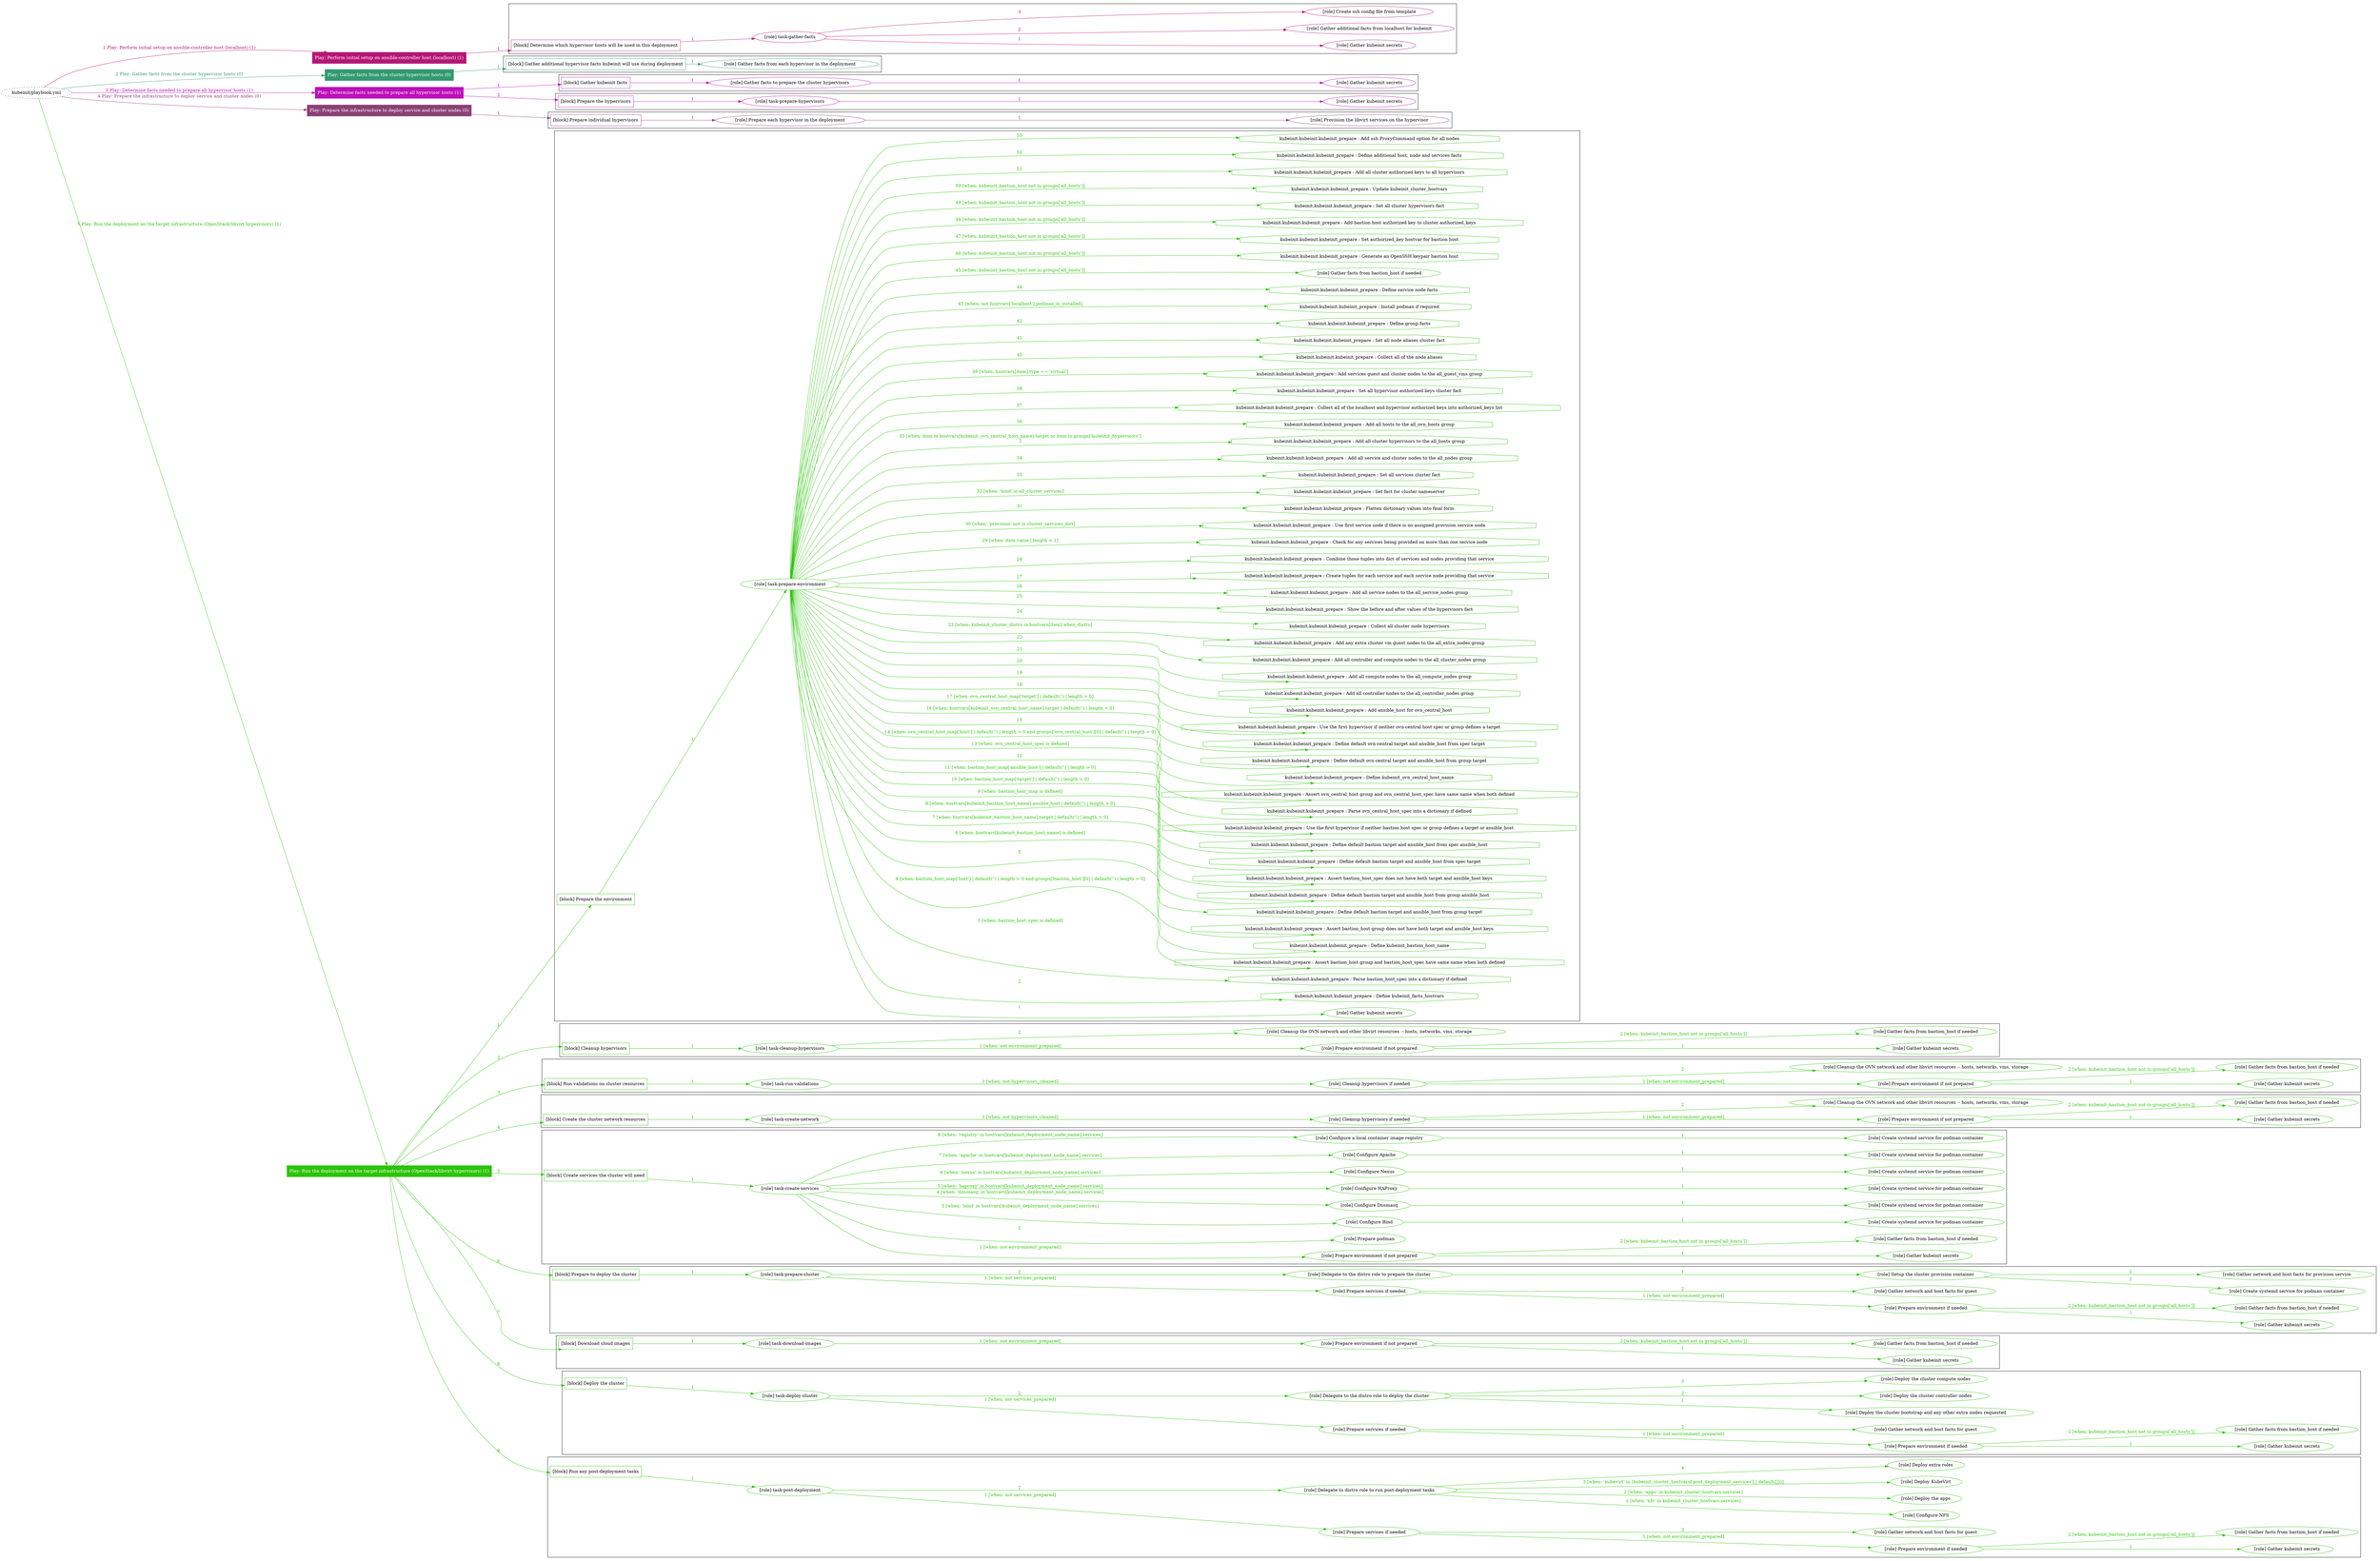 digraph {
	graph [concentrate=true ordering=in rankdir=LR ratio=fill]
	edge [esep=5 sep=10]
	"kubeinit/playbook.yml" [URL="/home/runner/work/kubeinit/kubeinit/kubeinit/playbook.yml" id=playbook_597273db style=dotted]
	"kubeinit/playbook.yml" -> play_22db9254 [label="1 Play: Perform initial setup on ansible-controller host (localhost) (1)" color="#b51777" fontcolor="#b51777" id=edge_play_22db9254 labeltooltip="1 Play: Perform initial setup on ansible-controller host (localhost) (1)" tooltip="1 Play: Perform initial setup on ansible-controller host (localhost) (1)"]
	subgraph "Play: Perform initial setup on ansible-controller host (localhost) (1)" {
		play_22db9254 [label="Play: Perform initial setup on ansible-controller host (localhost) (1)" URL="/home/runner/work/kubeinit/kubeinit/kubeinit/playbook.yml" color="#b51777" fontcolor="#ffffff" id=play_22db9254 shape=box style=filled tooltip=localhost]
		play_22db9254 -> block_6db02bb9 [label=1 color="#b51777" fontcolor="#b51777" id=edge_block_6db02bb9 labeltooltip=1 tooltip=1]
		subgraph cluster_block_6db02bb9 {
			block_6db02bb9 [label="[block] Determine which hypervisor hosts will be used in this deployment" URL="/home/runner/work/kubeinit/kubeinit/kubeinit/playbook.yml" color="#b51777" id=block_6db02bb9 labeltooltip="Determine which hypervisor hosts will be used in this deployment" shape=box tooltip="Determine which hypervisor hosts will be used in this deployment"]
			block_6db02bb9 -> role_09af2804 [label="1 " color="#b51777" fontcolor="#b51777" id=edge_role_09af2804 labeltooltip="1 " tooltip="1 "]
			subgraph "task-gather-facts" {
				role_09af2804 [label="[role] task-gather-facts" URL="/home/runner/work/kubeinit/kubeinit/kubeinit/playbook.yml" color="#b51777" id=role_09af2804 tooltip="task-gather-facts"]
				role_09af2804 -> role_27c16d2f [label="1 " color="#b51777" fontcolor="#b51777" id=edge_role_27c16d2f labeltooltip="1 " tooltip="1 "]
				subgraph "Gather kubeinit secrets" {
					role_27c16d2f [label="[role] Gather kubeinit secrets" URL="/home/runner/.ansible/collections/ansible_collections/kubeinit/kubeinit/roles/kubeinit_prepare/tasks/build_hypervisors_group.yml" color="#b51777" id=role_27c16d2f tooltip="Gather kubeinit secrets"]
				}
				role_09af2804 -> role_bbce2224 [label="2 " color="#b51777" fontcolor="#b51777" id=edge_role_bbce2224 labeltooltip="2 " tooltip="2 "]
				subgraph "Gather additional facts from localhost for kubeinit" {
					role_bbce2224 [label="[role] Gather additional facts from localhost for kubeinit" URL="/home/runner/.ansible/collections/ansible_collections/kubeinit/kubeinit/roles/kubeinit_prepare/tasks/build_hypervisors_group.yml" color="#b51777" id=role_bbce2224 tooltip="Gather additional facts from localhost for kubeinit"]
				}
				role_09af2804 -> role_bd6870a3 [label="3 " color="#b51777" fontcolor="#b51777" id=edge_role_bd6870a3 labeltooltip="3 " tooltip="3 "]
				subgraph "Create ssh config file from template" {
					role_bd6870a3 [label="[role] Create ssh config file from template" URL="/home/runner/.ansible/collections/ansible_collections/kubeinit/kubeinit/roles/kubeinit_prepare/tasks/build_hypervisors_group.yml" color="#b51777" id=role_bd6870a3 tooltip="Create ssh config file from template"]
				}
			}
		}
	}
	"kubeinit/playbook.yml" -> play_92c4ce93 [label="2 Play: Gather facts from the cluster hypervisor hosts (0)" color="#329a71" fontcolor="#329a71" id=edge_play_92c4ce93 labeltooltip="2 Play: Gather facts from the cluster hypervisor hosts (0)" tooltip="2 Play: Gather facts from the cluster hypervisor hosts (0)"]
	subgraph "Play: Gather facts from the cluster hypervisor hosts (0)" {
		play_92c4ce93 [label="Play: Gather facts from the cluster hypervisor hosts (0)" URL="/home/runner/work/kubeinit/kubeinit/kubeinit/playbook.yml" color="#329a71" fontcolor="#ffffff" id=play_92c4ce93 shape=box style=filled tooltip="Play: Gather facts from the cluster hypervisor hosts (0)"]
		play_92c4ce93 -> block_a5d05ed1 [label=1 color="#329a71" fontcolor="#329a71" id=edge_block_a5d05ed1 labeltooltip=1 tooltip=1]
		subgraph cluster_block_a5d05ed1 {
			block_a5d05ed1 [label="[block] Gather additional hypervisor facts kubeinit will use during deployment" URL="/home/runner/work/kubeinit/kubeinit/kubeinit/playbook.yml" color="#329a71" id=block_a5d05ed1 labeltooltip="Gather additional hypervisor facts kubeinit will use during deployment" shape=box tooltip="Gather additional hypervisor facts kubeinit will use during deployment"]
			block_a5d05ed1 -> role_f07dea33 [label="1 " color="#329a71" fontcolor="#329a71" id=edge_role_f07dea33 labeltooltip="1 " tooltip="1 "]
			subgraph "Gather facts from each hypervisor in the deployment" {
				role_f07dea33 [label="[role] Gather facts from each hypervisor in the deployment" URL="/home/runner/work/kubeinit/kubeinit/kubeinit/playbook.yml" color="#329a71" id=role_f07dea33 tooltip="Gather facts from each hypervisor in the deployment"]
			}
		}
	}
	"kubeinit/playbook.yml" -> play_36f45ec8 [label="3 Play: Determine facts needed to prepare all hypervisor hosts (1)" color="#bd0fb7" fontcolor="#bd0fb7" id=edge_play_36f45ec8 labeltooltip="3 Play: Determine facts needed to prepare all hypervisor hosts (1)" tooltip="3 Play: Determine facts needed to prepare all hypervisor hosts (1)"]
	subgraph "Play: Determine facts needed to prepare all hypervisor hosts (1)" {
		play_36f45ec8 [label="Play: Determine facts needed to prepare all hypervisor hosts (1)" URL="/home/runner/work/kubeinit/kubeinit/kubeinit/playbook.yml" color="#bd0fb7" fontcolor="#ffffff" id=play_36f45ec8 shape=box style=filled tooltip=localhost]
		play_36f45ec8 -> block_fc399f1e [label=1 color="#bd0fb7" fontcolor="#bd0fb7" id=edge_block_fc399f1e labeltooltip=1 tooltip=1]
		subgraph cluster_block_fc399f1e {
			block_fc399f1e [label="[block] Gather kubeinit facts" URL="/home/runner/work/kubeinit/kubeinit/kubeinit/playbook.yml" color="#bd0fb7" id=block_fc399f1e labeltooltip="Gather kubeinit facts" shape=box tooltip="Gather kubeinit facts"]
			block_fc399f1e -> role_561e5e63 [label="1 " color="#bd0fb7" fontcolor="#bd0fb7" id=edge_role_561e5e63 labeltooltip="1 " tooltip="1 "]
			subgraph "Gather facts to prepare the cluster hypervisors" {
				role_561e5e63 [label="[role] Gather facts to prepare the cluster hypervisors" URL="/home/runner/work/kubeinit/kubeinit/kubeinit/playbook.yml" color="#bd0fb7" id=role_561e5e63 tooltip="Gather facts to prepare the cluster hypervisors"]
				role_561e5e63 -> role_9f515c86 [label="1 " color="#bd0fb7" fontcolor="#bd0fb7" id=edge_role_9f515c86 labeltooltip="1 " tooltip="1 "]
				subgraph "Gather kubeinit secrets" {
					role_9f515c86 [label="[role] Gather kubeinit secrets" URL="/home/runner/.ansible/collections/ansible_collections/kubeinit/kubeinit/roles/kubeinit_prepare/tasks/gather_kubeinit_facts.yml" color="#bd0fb7" id=role_9f515c86 tooltip="Gather kubeinit secrets"]
				}
			}
		}
		play_36f45ec8 -> block_dfd54ff8 [label=2 color="#bd0fb7" fontcolor="#bd0fb7" id=edge_block_dfd54ff8 labeltooltip=2 tooltip=2]
		subgraph cluster_block_dfd54ff8 {
			block_dfd54ff8 [label="[block] Prepare the hypervisors" URL="/home/runner/work/kubeinit/kubeinit/kubeinit/playbook.yml" color="#bd0fb7" id=block_dfd54ff8 labeltooltip="Prepare the hypervisors" shape=box tooltip="Prepare the hypervisors"]
			block_dfd54ff8 -> role_d831dfa2 [label="1 " color="#bd0fb7" fontcolor="#bd0fb7" id=edge_role_d831dfa2 labeltooltip="1 " tooltip="1 "]
			subgraph "task-prepare-hypervisors" {
				role_d831dfa2 [label="[role] task-prepare-hypervisors" URL="/home/runner/work/kubeinit/kubeinit/kubeinit/playbook.yml" color="#bd0fb7" id=role_d831dfa2 tooltip="task-prepare-hypervisors"]
				role_d831dfa2 -> role_a2cac2fc [label="1 " color="#bd0fb7" fontcolor="#bd0fb7" id=edge_role_a2cac2fc labeltooltip="1 " tooltip="1 "]
				subgraph "Gather kubeinit secrets" {
					role_a2cac2fc [label="[role] Gather kubeinit secrets" URL="/home/runner/.ansible/collections/ansible_collections/kubeinit/kubeinit/roles/kubeinit_prepare/tasks/gather_kubeinit_facts.yml" color="#bd0fb7" id=role_a2cac2fc tooltip="Gather kubeinit secrets"]
				}
			}
		}
	}
	"kubeinit/playbook.yml" -> play_68722d0f [label="4 Play: Prepare the infrastructure to deploy service and cluster nodes (0)" color="#8b4177" fontcolor="#8b4177" id=edge_play_68722d0f labeltooltip="4 Play: Prepare the infrastructure to deploy service and cluster nodes (0)" tooltip="4 Play: Prepare the infrastructure to deploy service and cluster nodes (0)"]
	subgraph "Play: Prepare the infrastructure to deploy service and cluster nodes (0)" {
		play_68722d0f [label="Play: Prepare the infrastructure to deploy service and cluster nodes (0)" URL="/home/runner/work/kubeinit/kubeinit/kubeinit/playbook.yml" color="#8b4177" fontcolor="#ffffff" id=play_68722d0f shape=box style=filled tooltip="Play: Prepare the infrastructure to deploy service and cluster nodes (0)"]
		play_68722d0f -> block_d6c922ce [label=1 color="#8b4177" fontcolor="#8b4177" id=edge_block_d6c922ce labeltooltip=1 tooltip=1]
		subgraph cluster_block_d6c922ce {
			block_d6c922ce [label="[block] Prepare individual hypervisors" URL="/home/runner/work/kubeinit/kubeinit/kubeinit/playbook.yml" color="#8b4177" id=block_d6c922ce labeltooltip="Prepare individual hypervisors" shape=box tooltip="Prepare individual hypervisors"]
			block_d6c922ce -> role_6240b2ef [label="1 " color="#8b4177" fontcolor="#8b4177" id=edge_role_6240b2ef labeltooltip="1 " tooltip="1 "]
			subgraph "Prepare each hypervisor in the deployment" {
				role_6240b2ef [label="[role] Prepare each hypervisor in the deployment" URL="/home/runner/work/kubeinit/kubeinit/kubeinit/playbook.yml" color="#8b4177" id=role_6240b2ef tooltip="Prepare each hypervisor in the deployment"]
				role_6240b2ef -> role_62372156 [label="1 " color="#8b4177" fontcolor="#8b4177" id=edge_role_62372156 labeltooltip="1 " tooltip="1 "]
				subgraph "Provision the libvirt services on the hypervisor" {
					role_62372156 [label="[role] Provision the libvirt services on the hypervisor" URL="/home/runner/.ansible/collections/ansible_collections/kubeinit/kubeinit/roles/kubeinit_prepare/tasks/prepare_hypervisor.yml" color="#8b4177" id=role_62372156 tooltip="Provision the libvirt services on the hypervisor"]
				}
			}
		}
	}
	"kubeinit/playbook.yml" -> play_ca6d2fce [label="5 Play: Run the deployment on the target infrastructure (OpenStack/libvirt hypervisors) (1)" color="#2bc408" fontcolor="#2bc408" id=edge_play_ca6d2fce labeltooltip="5 Play: Run the deployment on the target infrastructure (OpenStack/libvirt hypervisors) (1)" tooltip="5 Play: Run the deployment on the target infrastructure (OpenStack/libvirt hypervisors) (1)"]
	subgraph "Play: Run the deployment on the target infrastructure (OpenStack/libvirt hypervisors) (1)" {
		play_ca6d2fce [label="Play: Run the deployment on the target infrastructure (OpenStack/libvirt hypervisors) (1)" URL="/home/runner/work/kubeinit/kubeinit/kubeinit/playbook.yml" color="#2bc408" fontcolor="#ffffff" id=play_ca6d2fce shape=box style=filled tooltip=localhost]
		play_ca6d2fce -> block_85f58019 [label=1 color="#2bc408" fontcolor="#2bc408" id=edge_block_85f58019 labeltooltip=1 tooltip=1]
		subgraph cluster_block_85f58019 {
			block_85f58019 [label="[block] Prepare the environment" URL="/home/runner/work/kubeinit/kubeinit/kubeinit/playbook.yml" color="#2bc408" id=block_85f58019 labeltooltip="Prepare the environment" shape=box tooltip="Prepare the environment"]
			block_85f58019 -> role_cc69a532 [label="1 " color="#2bc408" fontcolor="#2bc408" id=edge_role_cc69a532 labeltooltip="1 " tooltip="1 "]
			subgraph "task-prepare-environment" {
				role_cc69a532 [label="[role] task-prepare-environment" URL="/home/runner/work/kubeinit/kubeinit/kubeinit/playbook.yml" color="#2bc408" id=role_cc69a532 tooltip="task-prepare-environment"]
				role_cc69a532 -> role_2ec79024 [label="1 " color="#2bc408" fontcolor="#2bc408" id=edge_role_2ec79024 labeltooltip="1 " tooltip="1 "]
				subgraph "Gather kubeinit secrets" {
					role_2ec79024 [label="[role] Gather kubeinit secrets" URL="/home/runner/.ansible/collections/ansible_collections/kubeinit/kubeinit/roles/kubeinit_prepare/tasks/gather_kubeinit_facts.yml" color="#2bc408" id=role_2ec79024 tooltip="Gather kubeinit secrets"]
				}
				task_9a410c95 [label="kubeinit.kubeinit.kubeinit_prepare : Define kubeinit_facts_hostvars" URL="/home/runner/.ansible/collections/ansible_collections/kubeinit/kubeinit/roles/kubeinit_prepare/tasks/main.yml" color="#2bc408" id=task_9a410c95 shape=octagon tooltip="kubeinit.kubeinit.kubeinit_prepare : Define kubeinit_facts_hostvars"]
				role_cc69a532 -> task_9a410c95 [label="2 " color="#2bc408" fontcolor="#2bc408" id=edge_task_9a410c95 labeltooltip="2 " tooltip="2 "]
				task_740f6a6a [label="kubeinit.kubeinit.kubeinit_prepare : Parse bastion_host_spec into a dictionary if defined" URL="/home/runner/.ansible/collections/ansible_collections/kubeinit/kubeinit/roles/kubeinit_prepare/tasks/main.yml" color="#2bc408" id=task_740f6a6a shape=octagon tooltip="kubeinit.kubeinit.kubeinit_prepare : Parse bastion_host_spec into a dictionary if defined"]
				role_cc69a532 -> task_740f6a6a [label="3 [when: bastion_host_spec is defined]" color="#2bc408" fontcolor="#2bc408" id=edge_task_740f6a6a labeltooltip="3 [when: bastion_host_spec is defined]" tooltip="3 [when: bastion_host_spec is defined]"]
				task_785989b7 [label="kubeinit.kubeinit.kubeinit_prepare : Assert bastion_host group and bastion_host_spec have same name when both defined" URL="/home/runner/.ansible/collections/ansible_collections/kubeinit/kubeinit/roles/kubeinit_prepare/tasks/main.yml" color="#2bc408" id=task_785989b7 shape=octagon tooltip="kubeinit.kubeinit.kubeinit_prepare : Assert bastion_host group and bastion_host_spec have same name when both defined"]
				role_cc69a532 -> task_785989b7 [label="4 [when: bastion_host_map['host'] | default('') | length > 0 and groups['bastion_host'][0] | default('') | length > 0]" color="#2bc408" fontcolor="#2bc408" id=edge_task_785989b7 labeltooltip="4 [when: bastion_host_map['host'] | default('') | length > 0 and groups['bastion_host'][0] | default('') | length > 0]" tooltip="4 [when: bastion_host_map['host'] | default('') | length > 0 and groups['bastion_host'][0] | default('') | length > 0]"]
				task_a40bb6c7 [label="kubeinit.kubeinit.kubeinit_prepare : Define kubeinit_bastion_host_name" URL="/home/runner/.ansible/collections/ansible_collections/kubeinit/kubeinit/roles/kubeinit_prepare/tasks/main.yml" color="#2bc408" id=task_a40bb6c7 shape=octagon tooltip="kubeinit.kubeinit.kubeinit_prepare : Define kubeinit_bastion_host_name"]
				role_cc69a532 -> task_a40bb6c7 [label="5 " color="#2bc408" fontcolor="#2bc408" id=edge_task_a40bb6c7 labeltooltip="5 " tooltip="5 "]
				task_2aeaa2b9 [label="kubeinit.kubeinit.kubeinit_prepare : Assert bastion_host group does not have both target and ansible_host keys" URL="/home/runner/.ansible/collections/ansible_collections/kubeinit/kubeinit/roles/kubeinit_prepare/tasks/main.yml" color="#2bc408" id=task_2aeaa2b9 shape=octagon tooltip="kubeinit.kubeinit.kubeinit_prepare : Assert bastion_host group does not have both target and ansible_host keys"]
				role_cc69a532 -> task_2aeaa2b9 [label="6 [when: hostvars[kubeinit_bastion_host_name] is defined]" color="#2bc408" fontcolor="#2bc408" id=edge_task_2aeaa2b9 labeltooltip="6 [when: hostvars[kubeinit_bastion_host_name] is defined]" tooltip="6 [when: hostvars[kubeinit_bastion_host_name] is defined]"]
				task_a2263b1b [label="kubeinit.kubeinit.kubeinit_prepare : Define default bastion target and ansible_host from group target" URL="/home/runner/.ansible/collections/ansible_collections/kubeinit/kubeinit/roles/kubeinit_prepare/tasks/main.yml" color="#2bc408" id=task_a2263b1b shape=octagon tooltip="kubeinit.kubeinit.kubeinit_prepare : Define default bastion target and ansible_host from group target"]
				role_cc69a532 -> task_a2263b1b [label="7 [when: hostvars[kubeinit_bastion_host_name].target | default('') | length > 0]" color="#2bc408" fontcolor="#2bc408" id=edge_task_a2263b1b labeltooltip="7 [when: hostvars[kubeinit_bastion_host_name].target | default('') | length > 0]" tooltip="7 [when: hostvars[kubeinit_bastion_host_name].target | default('') | length > 0]"]
				task_e0934e71 [label="kubeinit.kubeinit.kubeinit_prepare : Define default bastion target and ansible_host from group ansible_host" URL="/home/runner/.ansible/collections/ansible_collections/kubeinit/kubeinit/roles/kubeinit_prepare/tasks/main.yml" color="#2bc408" id=task_e0934e71 shape=octagon tooltip="kubeinit.kubeinit.kubeinit_prepare : Define default bastion target and ansible_host from group ansible_host"]
				role_cc69a532 -> task_e0934e71 [label="8 [when: hostvars[kubeinit_bastion_host_name].ansible_host | default('') | length > 0]" color="#2bc408" fontcolor="#2bc408" id=edge_task_e0934e71 labeltooltip="8 [when: hostvars[kubeinit_bastion_host_name].ansible_host | default('') | length > 0]" tooltip="8 [when: hostvars[kubeinit_bastion_host_name].ansible_host | default('') | length > 0]"]
				task_caedb0f8 [label="kubeinit.kubeinit.kubeinit_prepare : Assert bastion_host_spec does not have both target and ansible_host keys" URL="/home/runner/.ansible/collections/ansible_collections/kubeinit/kubeinit/roles/kubeinit_prepare/tasks/main.yml" color="#2bc408" id=task_caedb0f8 shape=octagon tooltip="kubeinit.kubeinit.kubeinit_prepare : Assert bastion_host_spec does not have both target and ansible_host keys"]
				role_cc69a532 -> task_caedb0f8 [label="9 [when: bastion_host_map is defined]" color="#2bc408" fontcolor="#2bc408" id=edge_task_caedb0f8 labeltooltip="9 [when: bastion_host_map is defined]" tooltip="9 [when: bastion_host_map is defined]"]
				task_9d73dfb2 [label="kubeinit.kubeinit.kubeinit_prepare : Define default bastion target and ansible_host from spec target" URL="/home/runner/.ansible/collections/ansible_collections/kubeinit/kubeinit/roles/kubeinit_prepare/tasks/main.yml" color="#2bc408" id=task_9d73dfb2 shape=octagon tooltip="kubeinit.kubeinit.kubeinit_prepare : Define default bastion target and ansible_host from spec target"]
				role_cc69a532 -> task_9d73dfb2 [label="10 [when: bastion_host_map['target'] | default('') | length > 0]" color="#2bc408" fontcolor="#2bc408" id=edge_task_9d73dfb2 labeltooltip="10 [when: bastion_host_map['target'] | default('') | length > 0]" tooltip="10 [when: bastion_host_map['target'] | default('') | length > 0]"]
				task_d3afc726 [label="kubeinit.kubeinit.kubeinit_prepare : Define default bastion target and ansible_host from spec ansible_host" URL="/home/runner/.ansible/collections/ansible_collections/kubeinit/kubeinit/roles/kubeinit_prepare/tasks/main.yml" color="#2bc408" id=task_d3afc726 shape=octagon tooltip="kubeinit.kubeinit.kubeinit_prepare : Define default bastion target and ansible_host from spec ansible_host"]
				role_cc69a532 -> task_d3afc726 [label="11 [when: bastion_host_map['ansible_host'] | default('') | length > 0]" color="#2bc408" fontcolor="#2bc408" id=edge_task_d3afc726 labeltooltip="11 [when: bastion_host_map['ansible_host'] | default('') | length > 0]" tooltip="11 [when: bastion_host_map['ansible_host'] | default('') | length > 0]"]
				task_4d4e29ec [label="kubeinit.kubeinit.kubeinit_prepare : Use the first hypervisor if neither bastion host spec or group defines a target or ansible_host" URL="/home/runner/.ansible/collections/ansible_collections/kubeinit/kubeinit/roles/kubeinit_prepare/tasks/main.yml" color="#2bc408" id=task_4d4e29ec shape=octagon tooltip="kubeinit.kubeinit.kubeinit_prepare : Use the first hypervisor if neither bastion host spec or group defines a target or ansible_host"]
				role_cc69a532 -> task_4d4e29ec [label="12 " color="#2bc408" fontcolor="#2bc408" id=edge_task_4d4e29ec labeltooltip="12 " tooltip="12 "]
				task_9e78e46b [label="kubeinit.kubeinit.kubeinit_prepare : Parse ovn_central_host_spec into a dictionary if defined" URL="/home/runner/.ansible/collections/ansible_collections/kubeinit/kubeinit/roles/kubeinit_prepare/tasks/main.yml" color="#2bc408" id=task_9e78e46b shape=octagon tooltip="kubeinit.kubeinit.kubeinit_prepare : Parse ovn_central_host_spec into a dictionary if defined"]
				role_cc69a532 -> task_9e78e46b [label="13 [when: ovn_central_host_spec is defined]" color="#2bc408" fontcolor="#2bc408" id=edge_task_9e78e46b labeltooltip="13 [when: ovn_central_host_spec is defined]" tooltip="13 [when: ovn_central_host_spec is defined]"]
				task_3e47eaf6 [label="kubeinit.kubeinit.kubeinit_prepare : Assert ovn_central_host group and ovn_central_host_spec have same name when both defined" URL="/home/runner/.ansible/collections/ansible_collections/kubeinit/kubeinit/roles/kubeinit_prepare/tasks/main.yml" color="#2bc408" id=task_3e47eaf6 shape=octagon tooltip="kubeinit.kubeinit.kubeinit_prepare : Assert ovn_central_host group and ovn_central_host_spec have same name when both defined"]
				role_cc69a532 -> task_3e47eaf6 [label="14 [when: ovn_central_host_map['host'] | default('') | length > 0 and groups['ovn_central_host'][0] | default('') | length > 0]" color="#2bc408" fontcolor="#2bc408" id=edge_task_3e47eaf6 labeltooltip="14 [when: ovn_central_host_map['host'] | default('') | length > 0 and groups['ovn_central_host'][0] | default('') | length > 0]" tooltip="14 [when: ovn_central_host_map['host'] | default('') | length > 0 and groups['ovn_central_host'][0] | default('') | length > 0]"]
				task_55850418 [label="kubeinit.kubeinit.kubeinit_prepare : Define kubeinit_ovn_central_host_name" URL="/home/runner/.ansible/collections/ansible_collections/kubeinit/kubeinit/roles/kubeinit_prepare/tasks/main.yml" color="#2bc408" id=task_55850418 shape=octagon tooltip="kubeinit.kubeinit.kubeinit_prepare : Define kubeinit_ovn_central_host_name"]
				role_cc69a532 -> task_55850418 [label="15 " color="#2bc408" fontcolor="#2bc408" id=edge_task_55850418 labeltooltip="15 " tooltip="15 "]
				task_0c73024d [label="kubeinit.kubeinit.kubeinit_prepare : Define default ovn-central target and ansible_host from group target" URL="/home/runner/.ansible/collections/ansible_collections/kubeinit/kubeinit/roles/kubeinit_prepare/tasks/main.yml" color="#2bc408" id=task_0c73024d shape=octagon tooltip="kubeinit.kubeinit.kubeinit_prepare : Define default ovn-central target and ansible_host from group target"]
				role_cc69a532 -> task_0c73024d [label="16 [when: hostvars[kubeinit_ovn_central_host_name].target | default('') | length > 0]" color="#2bc408" fontcolor="#2bc408" id=edge_task_0c73024d labeltooltip="16 [when: hostvars[kubeinit_ovn_central_host_name].target | default('') | length > 0]" tooltip="16 [when: hostvars[kubeinit_ovn_central_host_name].target | default('') | length > 0]"]
				task_41fc2564 [label="kubeinit.kubeinit.kubeinit_prepare : Define default ovn-central target and ansible_host from spec target" URL="/home/runner/.ansible/collections/ansible_collections/kubeinit/kubeinit/roles/kubeinit_prepare/tasks/main.yml" color="#2bc408" id=task_41fc2564 shape=octagon tooltip="kubeinit.kubeinit.kubeinit_prepare : Define default ovn-central target and ansible_host from spec target"]
				role_cc69a532 -> task_41fc2564 [label="17 [when: ovn_central_host_map['target'] | default('') | length > 0]" color="#2bc408" fontcolor="#2bc408" id=edge_task_41fc2564 labeltooltip="17 [when: ovn_central_host_map['target'] | default('') | length > 0]" tooltip="17 [when: ovn_central_host_map['target'] | default('') | length > 0]"]
				task_52c6d96d [label="kubeinit.kubeinit.kubeinit_prepare : Use the first hypervisor if neither ovn-central host spec or group defines a target" URL="/home/runner/.ansible/collections/ansible_collections/kubeinit/kubeinit/roles/kubeinit_prepare/tasks/main.yml" color="#2bc408" id=task_52c6d96d shape=octagon tooltip="kubeinit.kubeinit.kubeinit_prepare : Use the first hypervisor if neither ovn-central host spec or group defines a target"]
				role_cc69a532 -> task_52c6d96d [label="18 " color="#2bc408" fontcolor="#2bc408" id=edge_task_52c6d96d labeltooltip="18 " tooltip="18 "]
				task_f57222a1 [label="kubeinit.kubeinit.kubeinit_prepare : Add ansible_host for ovn_central_host" URL="/home/runner/.ansible/collections/ansible_collections/kubeinit/kubeinit/roles/kubeinit_prepare/tasks/main.yml" color="#2bc408" id=task_f57222a1 shape=octagon tooltip="kubeinit.kubeinit.kubeinit_prepare : Add ansible_host for ovn_central_host"]
				role_cc69a532 -> task_f57222a1 [label="19 " color="#2bc408" fontcolor="#2bc408" id=edge_task_f57222a1 labeltooltip="19 " tooltip="19 "]
				task_f1d992ee [label="kubeinit.kubeinit.kubeinit_prepare : Add all controller nodes to the all_controller_nodes group" URL="/home/runner/.ansible/collections/ansible_collections/kubeinit/kubeinit/roles/kubeinit_prepare/tasks/prepare_groups.yml" color="#2bc408" id=task_f1d992ee shape=octagon tooltip="kubeinit.kubeinit.kubeinit_prepare : Add all controller nodes to the all_controller_nodes group"]
				role_cc69a532 -> task_f1d992ee [label="20 " color="#2bc408" fontcolor="#2bc408" id=edge_task_f1d992ee labeltooltip="20 " tooltip="20 "]
				task_f004fac3 [label="kubeinit.kubeinit.kubeinit_prepare : Add all compute nodes to the all_compute_nodes group" URL="/home/runner/.ansible/collections/ansible_collections/kubeinit/kubeinit/roles/kubeinit_prepare/tasks/prepare_groups.yml" color="#2bc408" id=task_f004fac3 shape=octagon tooltip="kubeinit.kubeinit.kubeinit_prepare : Add all compute nodes to the all_compute_nodes group"]
				role_cc69a532 -> task_f004fac3 [label="21 " color="#2bc408" fontcolor="#2bc408" id=edge_task_f004fac3 labeltooltip="21 " tooltip="21 "]
				task_783ea39d [label="kubeinit.kubeinit.kubeinit_prepare : Add all controller and compute nodes to the all_cluster_nodes group" URL="/home/runner/.ansible/collections/ansible_collections/kubeinit/kubeinit/roles/kubeinit_prepare/tasks/prepare_groups.yml" color="#2bc408" id=task_783ea39d shape=octagon tooltip="kubeinit.kubeinit.kubeinit_prepare : Add all controller and compute nodes to the all_cluster_nodes group"]
				role_cc69a532 -> task_783ea39d [label="22 " color="#2bc408" fontcolor="#2bc408" id=edge_task_783ea39d labeltooltip="22 " tooltip="22 "]
				task_e434b3fb [label="kubeinit.kubeinit.kubeinit_prepare : Add any extra cluster vm guest nodes to the all_extra_nodes group" URL="/home/runner/.ansible/collections/ansible_collections/kubeinit/kubeinit/roles/kubeinit_prepare/tasks/prepare_groups.yml" color="#2bc408" id=task_e434b3fb shape=octagon tooltip="kubeinit.kubeinit.kubeinit_prepare : Add any extra cluster vm guest nodes to the all_extra_nodes group"]
				role_cc69a532 -> task_e434b3fb [label="23 [when: kubeinit_cluster_distro in hostvars[item].when_distro]" color="#2bc408" fontcolor="#2bc408" id=edge_task_e434b3fb labeltooltip="23 [when: kubeinit_cluster_distro in hostvars[item].when_distro]" tooltip="23 [when: kubeinit_cluster_distro in hostvars[item].when_distro]"]
				task_943d96a0 [label="kubeinit.kubeinit.kubeinit_prepare : Collect all cluster node hypervisors" URL="/home/runner/.ansible/collections/ansible_collections/kubeinit/kubeinit/roles/kubeinit_prepare/tasks/prepare_groups.yml" color="#2bc408" id=task_943d96a0 shape=octagon tooltip="kubeinit.kubeinit.kubeinit_prepare : Collect all cluster node hypervisors"]
				role_cc69a532 -> task_943d96a0 [label="24 " color="#2bc408" fontcolor="#2bc408" id=edge_task_943d96a0 labeltooltip="24 " tooltip="24 "]
				task_a59cdcb7 [label="kubeinit.kubeinit.kubeinit_prepare : Show the before and after values of the hypervisors fact" URL="/home/runner/.ansible/collections/ansible_collections/kubeinit/kubeinit/roles/kubeinit_prepare/tasks/prepare_groups.yml" color="#2bc408" id=task_a59cdcb7 shape=octagon tooltip="kubeinit.kubeinit.kubeinit_prepare : Show the before and after values of the hypervisors fact"]
				role_cc69a532 -> task_a59cdcb7 [label="25 " color="#2bc408" fontcolor="#2bc408" id=edge_task_a59cdcb7 labeltooltip="25 " tooltip="25 "]
				task_a7f3a5e1 [label="kubeinit.kubeinit.kubeinit_prepare : Add all service nodes to the all_service_nodes group" URL="/home/runner/.ansible/collections/ansible_collections/kubeinit/kubeinit/roles/kubeinit_prepare/tasks/prepare_groups.yml" color="#2bc408" id=task_a7f3a5e1 shape=octagon tooltip="kubeinit.kubeinit.kubeinit_prepare : Add all service nodes to the all_service_nodes group"]
				role_cc69a532 -> task_a7f3a5e1 [label="26 " color="#2bc408" fontcolor="#2bc408" id=edge_task_a7f3a5e1 labeltooltip="26 " tooltip="26 "]
				task_dc6b766f [label="kubeinit.kubeinit.kubeinit_prepare : Create tuples for each service and each service node providing that service" URL="/home/runner/.ansible/collections/ansible_collections/kubeinit/kubeinit/roles/kubeinit_prepare/tasks/prepare_groups.yml" color="#2bc408" id=task_dc6b766f shape=octagon tooltip="kubeinit.kubeinit.kubeinit_prepare : Create tuples for each service and each service node providing that service"]
				role_cc69a532 -> task_dc6b766f [label="27 " color="#2bc408" fontcolor="#2bc408" id=edge_task_dc6b766f labeltooltip="27 " tooltip="27 "]
				task_c0350391 [label="kubeinit.kubeinit.kubeinit_prepare : Combine those tuples into dict of services and nodes providing that service" URL="/home/runner/.ansible/collections/ansible_collections/kubeinit/kubeinit/roles/kubeinit_prepare/tasks/prepare_groups.yml" color="#2bc408" id=task_c0350391 shape=octagon tooltip="kubeinit.kubeinit.kubeinit_prepare : Combine those tuples into dict of services and nodes providing that service"]
				role_cc69a532 -> task_c0350391 [label="28 " color="#2bc408" fontcolor="#2bc408" id=edge_task_c0350391 labeltooltip="28 " tooltip="28 "]
				task_eec12742 [label="kubeinit.kubeinit.kubeinit_prepare : Check for any services being provided on more than one service node" URL="/home/runner/.ansible/collections/ansible_collections/kubeinit/kubeinit/roles/kubeinit_prepare/tasks/prepare_groups.yml" color="#2bc408" id=task_eec12742 shape=octagon tooltip="kubeinit.kubeinit.kubeinit_prepare : Check for any services being provided on more than one service node"]
				role_cc69a532 -> task_eec12742 [label="29 [when: item.value | length > 1]" color="#2bc408" fontcolor="#2bc408" id=edge_task_eec12742 labeltooltip="29 [when: item.value | length > 1]" tooltip="29 [when: item.value | length > 1]"]
				task_51960546 [label="kubeinit.kubeinit.kubeinit_prepare : Use first service node if there is no assigned provision service node" URL="/home/runner/.ansible/collections/ansible_collections/kubeinit/kubeinit/roles/kubeinit_prepare/tasks/prepare_groups.yml" color="#2bc408" id=task_51960546 shape=octagon tooltip="kubeinit.kubeinit.kubeinit_prepare : Use first service node if there is no assigned provision service node"]
				role_cc69a532 -> task_51960546 [label="30 [when: 'provision' not in cluster_services_dict]" color="#2bc408" fontcolor="#2bc408" id=edge_task_51960546 labeltooltip="30 [when: 'provision' not in cluster_services_dict]" tooltip="30 [when: 'provision' not in cluster_services_dict]"]
				task_fd16c9a5 [label="kubeinit.kubeinit.kubeinit_prepare : Flatten dictionary values into final form" URL="/home/runner/.ansible/collections/ansible_collections/kubeinit/kubeinit/roles/kubeinit_prepare/tasks/prepare_groups.yml" color="#2bc408" id=task_fd16c9a5 shape=octagon tooltip="kubeinit.kubeinit.kubeinit_prepare : Flatten dictionary values into final form"]
				role_cc69a532 -> task_fd16c9a5 [label="31 " color="#2bc408" fontcolor="#2bc408" id=edge_task_fd16c9a5 labeltooltip="31 " tooltip="31 "]
				task_152b162b [label="kubeinit.kubeinit.kubeinit_prepare : Set fact for cluster nameserver" URL="/home/runner/.ansible/collections/ansible_collections/kubeinit/kubeinit/roles/kubeinit_prepare/tasks/prepare_groups.yml" color="#2bc408" id=task_152b162b shape=octagon tooltip="kubeinit.kubeinit.kubeinit_prepare : Set fact for cluster nameserver"]
				role_cc69a532 -> task_152b162b [label="32 [when: 'bind' in all_cluster_services]" color="#2bc408" fontcolor="#2bc408" id=edge_task_152b162b labeltooltip="32 [when: 'bind' in all_cluster_services]" tooltip="32 [when: 'bind' in all_cluster_services]"]
				task_cb74adad [label="kubeinit.kubeinit.kubeinit_prepare : Set all services cluster fact" URL="/home/runner/.ansible/collections/ansible_collections/kubeinit/kubeinit/roles/kubeinit_prepare/tasks/prepare_groups.yml" color="#2bc408" id=task_cb74adad shape=octagon tooltip="kubeinit.kubeinit.kubeinit_prepare : Set all services cluster fact"]
				role_cc69a532 -> task_cb74adad [label="33 " color="#2bc408" fontcolor="#2bc408" id=edge_task_cb74adad labeltooltip="33 " tooltip="33 "]
				task_f30a4bfa [label="kubeinit.kubeinit.kubeinit_prepare : Add all service and cluster nodes to the all_nodes group" URL="/home/runner/.ansible/collections/ansible_collections/kubeinit/kubeinit/roles/kubeinit_prepare/tasks/prepare_groups.yml" color="#2bc408" id=task_f30a4bfa shape=octagon tooltip="kubeinit.kubeinit.kubeinit_prepare : Add all service and cluster nodes to the all_nodes group"]
				role_cc69a532 -> task_f30a4bfa [label="34 " color="#2bc408" fontcolor="#2bc408" id=edge_task_f30a4bfa labeltooltip="34 " tooltip="34 "]
				task_61fa503b [label="kubeinit.kubeinit.kubeinit_prepare : Add all cluster hypervisors to the all_hosts group" URL="/home/runner/.ansible/collections/ansible_collections/kubeinit/kubeinit/roles/kubeinit_prepare/tasks/prepare_groups.yml" color="#2bc408" id=task_61fa503b shape=octagon tooltip="kubeinit.kubeinit.kubeinit_prepare : Add all cluster hypervisors to the all_hosts group"]
				role_cc69a532 -> task_61fa503b [label="35 [when: item in hostvars[kubeinit_ovn_central_host_name].target or item in groups['kubeinit_hypervisors']
]" color="#2bc408" fontcolor="#2bc408" id=edge_task_61fa503b labeltooltip="35 [when: item in hostvars[kubeinit_ovn_central_host_name].target or item in groups['kubeinit_hypervisors']
]" tooltip="35 [when: item in hostvars[kubeinit_ovn_central_host_name].target or item in groups['kubeinit_hypervisors']
]"]
				task_1e464f0e [label="kubeinit.kubeinit.kubeinit_prepare : Add all hosts to the all_ovn_hosts group" URL="/home/runner/.ansible/collections/ansible_collections/kubeinit/kubeinit/roles/kubeinit_prepare/tasks/prepare_groups.yml" color="#2bc408" id=task_1e464f0e shape=octagon tooltip="kubeinit.kubeinit.kubeinit_prepare : Add all hosts to the all_ovn_hosts group"]
				role_cc69a532 -> task_1e464f0e [label="36 " color="#2bc408" fontcolor="#2bc408" id=edge_task_1e464f0e labeltooltip="36 " tooltip="36 "]
				task_1cc6957f [label="kubeinit.kubeinit.kubeinit_prepare : Collect all of the localhost and hypervisor authorized keys into authorized_keys list" URL="/home/runner/.ansible/collections/ansible_collections/kubeinit/kubeinit/roles/kubeinit_prepare/tasks/prepare_groups.yml" color="#2bc408" id=task_1cc6957f shape=octagon tooltip="kubeinit.kubeinit.kubeinit_prepare : Collect all of the localhost and hypervisor authorized keys into authorized_keys list"]
				role_cc69a532 -> task_1cc6957f [label="37 " color="#2bc408" fontcolor="#2bc408" id=edge_task_1cc6957f labeltooltip="37 " tooltip="37 "]
				task_3a8cbc3e [label="kubeinit.kubeinit.kubeinit_prepare : Set all hypervisor authorized keys cluster fact" URL="/home/runner/.ansible/collections/ansible_collections/kubeinit/kubeinit/roles/kubeinit_prepare/tasks/prepare_groups.yml" color="#2bc408" id=task_3a8cbc3e shape=octagon tooltip="kubeinit.kubeinit.kubeinit_prepare : Set all hypervisor authorized keys cluster fact"]
				role_cc69a532 -> task_3a8cbc3e [label="38 " color="#2bc408" fontcolor="#2bc408" id=edge_task_3a8cbc3e labeltooltip="38 " tooltip="38 "]
				task_33fe6634 [label="kubeinit.kubeinit.kubeinit_prepare : Add services guest and cluster nodes to the all_guest_vms group" URL="/home/runner/.ansible/collections/ansible_collections/kubeinit/kubeinit/roles/kubeinit_prepare/tasks/prepare_groups.yml" color="#2bc408" id=task_33fe6634 shape=octagon tooltip="kubeinit.kubeinit.kubeinit_prepare : Add services guest and cluster nodes to the all_guest_vms group"]
				role_cc69a532 -> task_33fe6634 [label="39 [when: hostvars[item].type == 'virtual']" color="#2bc408" fontcolor="#2bc408" id=edge_task_33fe6634 labeltooltip="39 [when: hostvars[item].type == 'virtual']" tooltip="39 [when: hostvars[item].type == 'virtual']"]
				task_48d4bb4d [label="kubeinit.kubeinit.kubeinit_prepare : Collect all of the node aliases" URL="/home/runner/.ansible/collections/ansible_collections/kubeinit/kubeinit/roles/kubeinit_prepare/tasks/prepare_groups.yml" color="#2bc408" id=task_48d4bb4d shape=octagon tooltip="kubeinit.kubeinit.kubeinit_prepare : Collect all of the node aliases"]
				role_cc69a532 -> task_48d4bb4d [label="40 " color="#2bc408" fontcolor="#2bc408" id=edge_task_48d4bb4d labeltooltip="40 " tooltip="40 "]
				task_cc0a37cd [label="kubeinit.kubeinit.kubeinit_prepare : Set all node aliases cluster fact" URL="/home/runner/.ansible/collections/ansible_collections/kubeinit/kubeinit/roles/kubeinit_prepare/tasks/prepare_groups.yml" color="#2bc408" id=task_cc0a37cd shape=octagon tooltip="kubeinit.kubeinit.kubeinit_prepare : Set all node aliases cluster fact"]
				role_cc69a532 -> task_cc0a37cd [label="41 " color="#2bc408" fontcolor="#2bc408" id=edge_task_cc0a37cd labeltooltip="41 " tooltip="41 "]
				task_62bd152d [label="kubeinit.kubeinit.kubeinit_prepare : Define group facts" URL="/home/runner/.ansible/collections/ansible_collections/kubeinit/kubeinit/roles/kubeinit_prepare/tasks/main.yml" color="#2bc408" id=task_62bd152d shape=octagon tooltip="kubeinit.kubeinit.kubeinit_prepare : Define group facts"]
				role_cc69a532 -> task_62bd152d [label="42 " color="#2bc408" fontcolor="#2bc408" id=edge_task_62bd152d labeltooltip="42 " tooltip="42 "]
				task_7fda7de1 [label="kubeinit.kubeinit.kubeinit_prepare : Install podman if required" URL="/home/runner/.ansible/collections/ansible_collections/kubeinit/kubeinit/roles/kubeinit_prepare/tasks/main.yml" color="#2bc408" id=task_7fda7de1 shape=octagon tooltip="kubeinit.kubeinit.kubeinit_prepare : Install podman if required"]
				role_cc69a532 -> task_7fda7de1 [label="43 [when: not hostvars['localhost'].podman_is_installed]" color="#2bc408" fontcolor="#2bc408" id=edge_task_7fda7de1 labeltooltip="43 [when: not hostvars['localhost'].podman_is_installed]" tooltip="43 [when: not hostvars['localhost'].podman_is_installed]"]
				task_18ba6b66 [label="kubeinit.kubeinit.kubeinit_prepare : Define service node facts" URL="/home/runner/.ansible/collections/ansible_collections/kubeinit/kubeinit/roles/kubeinit_prepare/tasks/main.yml" color="#2bc408" id=task_18ba6b66 shape=octagon tooltip="kubeinit.kubeinit.kubeinit_prepare : Define service node facts"]
				role_cc69a532 -> task_18ba6b66 [label="44 " color="#2bc408" fontcolor="#2bc408" id=edge_task_18ba6b66 labeltooltip="44 " tooltip="44 "]
				role_cc69a532 -> role_67523665 [label="45 [when: kubeinit_bastion_host not in groups['all_hosts']]" color="#2bc408" fontcolor="#2bc408" id=edge_role_67523665 labeltooltip="45 [when: kubeinit_bastion_host not in groups['all_hosts']]" tooltip="45 [when: kubeinit_bastion_host not in groups['all_hosts']]"]
				subgraph "Gather facts from bastion_host if needed" {
					role_67523665 [label="[role] Gather facts from bastion_host if needed" URL="/home/runner/.ansible/collections/ansible_collections/kubeinit/kubeinit/roles/kubeinit_prepare/tasks/main.yml" color="#2bc408" id=role_67523665 tooltip="Gather facts from bastion_host if needed"]
				}
				task_991e6277 [label="kubeinit.kubeinit.kubeinit_prepare : Generate an OpenSSH keypair bastion host" URL="/home/runner/.ansible/collections/ansible_collections/kubeinit/kubeinit/roles/kubeinit_prepare/tasks/main.yml" color="#2bc408" id=task_991e6277 shape=octagon tooltip="kubeinit.kubeinit.kubeinit_prepare : Generate an OpenSSH keypair bastion host"]
				role_cc69a532 -> task_991e6277 [label="46 [when: kubeinit_bastion_host not in groups['all_hosts']]" color="#2bc408" fontcolor="#2bc408" id=edge_task_991e6277 labeltooltip="46 [when: kubeinit_bastion_host not in groups['all_hosts']]" tooltip="46 [when: kubeinit_bastion_host not in groups['all_hosts']]"]
				task_4b1883a3 [label="kubeinit.kubeinit.kubeinit_prepare : Set authorized_key hostvar for bastion host" URL="/home/runner/.ansible/collections/ansible_collections/kubeinit/kubeinit/roles/kubeinit_prepare/tasks/main.yml" color="#2bc408" id=task_4b1883a3 shape=octagon tooltip="kubeinit.kubeinit.kubeinit_prepare : Set authorized_key hostvar for bastion host"]
				role_cc69a532 -> task_4b1883a3 [label="47 [when: kubeinit_bastion_host not in groups['all_hosts']]" color="#2bc408" fontcolor="#2bc408" id=edge_task_4b1883a3 labeltooltip="47 [when: kubeinit_bastion_host not in groups['all_hosts']]" tooltip="47 [when: kubeinit_bastion_host not in groups['all_hosts']]"]
				task_67040357 [label="kubeinit.kubeinit.kubeinit_prepare : Add bastion host authorized key to cluster authorized_keys" URL="/home/runner/.ansible/collections/ansible_collections/kubeinit/kubeinit/roles/kubeinit_prepare/tasks/main.yml" color="#2bc408" id=task_67040357 shape=octagon tooltip="kubeinit.kubeinit.kubeinit_prepare : Add bastion host authorized key to cluster authorized_keys"]
				role_cc69a532 -> task_67040357 [label="48 [when: kubeinit_bastion_host not in groups['all_hosts']]" color="#2bc408" fontcolor="#2bc408" id=edge_task_67040357 labeltooltip="48 [when: kubeinit_bastion_host not in groups['all_hosts']]" tooltip="48 [when: kubeinit_bastion_host not in groups['all_hosts']]"]
				task_2f20068d [label="kubeinit.kubeinit.kubeinit_prepare : Set all cluster hypervisors fact" URL="/home/runner/.ansible/collections/ansible_collections/kubeinit/kubeinit/roles/kubeinit_prepare/tasks/main.yml" color="#2bc408" id=task_2f20068d shape=octagon tooltip="kubeinit.kubeinit.kubeinit_prepare : Set all cluster hypervisors fact"]
				role_cc69a532 -> task_2f20068d [label="49 [when: kubeinit_bastion_host not in groups['all_hosts']]" color="#2bc408" fontcolor="#2bc408" id=edge_task_2f20068d labeltooltip="49 [when: kubeinit_bastion_host not in groups['all_hosts']]" tooltip="49 [when: kubeinit_bastion_host not in groups['all_hosts']]"]
				task_69212f6f [label="kubeinit.kubeinit.kubeinit_prepare : Update kubeinit_cluster_hostvars" URL="/home/runner/.ansible/collections/ansible_collections/kubeinit/kubeinit/roles/kubeinit_prepare/tasks/main.yml" color="#2bc408" id=task_69212f6f shape=octagon tooltip="kubeinit.kubeinit.kubeinit_prepare : Update kubeinit_cluster_hostvars"]
				role_cc69a532 -> task_69212f6f [label="50 [when: kubeinit_bastion_host not in groups['all_hosts']]" color="#2bc408" fontcolor="#2bc408" id=edge_task_69212f6f labeltooltip="50 [when: kubeinit_bastion_host not in groups['all_hosts']]" tooltip="50 [when: kubeinit_bastion_host not in groups['all_hosts']]"]
				task_399b0310 [label="kubeinit.kubeinit.kubeinit_prepare : Add all cluster authorized keys to all hypervisors" URL="/home/runner/.ansible/collections/ansible_collections/kubeinit/kubeinit/roles/kubeinit_prepare/tasks/main.yml" color="#2bc408" id=task_399b0310 shape=octagon tooltip="kubeinit.kubeinit.kubeinit_prepare : Add all cluster authorized keys to all hypervisors"]
				role_cc69a532 -> task_399b0310 [label="51 " color="#2bc408" fontcolor="#2bc408" id=edge_task_399b0310 labeltooltip="51 " tooltip="51 "]
				task_e49a73a0 [label="kubeinit.kubeinit.kubeinit_prepare : Define additional host, node and services facts" URL="/home/runner/.ansible/collections/ansible_collections/kubeinit/kubeinit/roles/kubeinit_prepare/tasks/main.yml" color="#2bc408" id=task_e49a73a0 shape=octagon tooltip="kubeinit.kubeinit.kubeinit_prepare : Define additional host, node and services facts"]
				role_cc69a532 -> task_e49a73a0 [label="52 " color="#2bc408" fontcolor="#2bc408" id=edge_task_e49a73a0 labeltooltip="52 " tooltip="52 "]
				task_6d25b679 [label="kubeinit.kubeinit.kubeinit_prepare : Add ssh ProxyCommand option for all nodes" URL="/home/runner/.ansible/collections/ansible_collections/kubeinit/kubeinit/roles/kubeinit_prepare/tasks/main.yml" color="#2bc408" id=task_6d25b679 shape=octagon tooltip="kubeinit.kubeinit.kubeinit_prepare : Add ssh ProxyCommand option for all nodes"]
				role_cc69a532 -> task_6d25b679 [label="53 " color="#2bc408" fontcolor="#2bc408" id=edge_task_6d25b679 labeltooltip="53 " tooltip="53 "]
			}
		}
		play_ca6d2fce -> block_db49aff2 [label=2 color="#2bc408" fontcolor="#2bc408" id=edge_block_db49aff2 labeltooltip=2 tooltip=2]
		subgraph cluster_block_db49aff2 {
			block_db49aff2 [label="[block] Cleanup hypervisors" URL="/home/runner/work/kubeinit/kubeinit/kubeinit/playbook.yml" color="#2bc408" id=block_db49aff2 labeltooltip="Cleanup hypervisors" shape=box tooltip="Cleanup hypervisors"]
			block_db49aff2 -> role_2102f4fd [label="1 " color="#2bc408" fontcolor="#2bc408" id=edge_role_2102f4fd labeltooltip="1 " tooltip="1 "]
			subgraph "task-cleanup-hypervisors" {
				role_2102f4fd [label="[role] task-cleanup-hypervisors" URL="/home/runner/work/kubeinit/kubeinit/kubeinit/playbook.yml" color="#2bc408" id=role_2102f4fd tooltip="task-cleanup-hypervisors"]
				role_2102f4fd -> role_d01c3090 [label="1 [when: not environment_prepared]" color="#2bc408" fontcolor="#2bc408" id=edge_role_d01c3090 labeltooltip="1 [when: not environment_prepared]" tooltip="1 [when: not environment_prepared]"]
				subgraph "Prepare environment if not prepared" {
					role_d01c3090 [label="[role] Prepare environment if not prepared" URL="/home/runner/.ansible/collections/ansible_collections/kubeinit/kubeinit/roles/kubeinit_libvirt/tasks/cleanup_hypervisors.yml" color="#2bc408" id=role_d01c3090 tooltip="Prepare environment if not prepared"]
					role_d01c3090 -> role_42875f36 [label="1 " color="#2bc408" fontcolor="#2bc408" id=edge_role_42875f36 labeltooltip="1 " tooltip="1 "]
					subgraph "Gather kubeinit secrets" {
						role_42875f36 [label="[role] Gather kubeinit secrets" URL="/home/runner/.ansible/collections/ansible_collections/kubeinit/kubeinit/roles/kubeinit_prepare/tasks/gather_kubeinit_facts.yml" color="#2bc408" id=role_42875f36 tooltip="Gather kubeinit secrets"]
					}
					role_d01c3090 -> role_4f71242e [label="2 [when: kubeinit_bastion_host not in groups['all_hosts']]" color="#2bc408" fontcolor="#2bc408" id=edge_role_4f71242e labeltooltip="2 [when: kubeinit_bastion_host not in groups['all_hosts']]" tooltip="2 [when: kubeinit_bastion_host not in groups['all_hosts']]"]
					subgraph "Gather facts from bastion_host if needed" {
						role_4f71242e [label="[role] Gather facts from bastion_host if needed" URL="/home/runner/.ansible/collections/ansible_collections/kubeinit/kubeinit/roles/kubeinit_prepare/tasks/main.yml" color="#2bc408" id=role_4f71242e tooltip="Gather facts from bastion_host if needed"]
					}
				}
				role_2102f4fd -> role_9e1b459d [label="2 " color="#2bc408" fontcolor="#2bc408" id=edge_role_9e1b459d labeltooltip="2 " tooltip="2 "]
				subgraph "Cleanup the OVN network and other libvirt resources -- hosts, networks, vms, storage" {
					role_9e1b459d [label="[role] Cleanup the OVN network and other libvirt resources -- hosts, networks, vms, storage" URL="/home/runner/.ansible/collections/ansible_collections/kubeinit/kubeinit/roles/kubeinit_libvirt/tasks/cleanup_hypervisors.yml" color="#2bc408" id=role_9e1b459d tooltip="Cleanup the OVN network and other libvirt resources -- hosts, networks, vms, storage"]
				}
			}
		}
		play_ca6d2fce -> block_f50ebcb2 [label=3 color="#2bc408" fontcolor="#2bc408" id=edge_block_f50ebcb2 labeltooltip=3 tooltip=3]
		subgraph cluster_block_f50ebcb2 {
			block_f50ebcb2 [label="[block] Run validations on cluster resources" URL="/home/runner/work/kubeinit/kubeinit/kubeinit/playbook.yml" color="#2bc408" id=block_f50ebcb2 labeltooltip="Run validations on cluster resources" shape=box tooltip="Run validations on cluster resources"]
			block_f50ebcb2 -> role_e1ddcc50 [label="1 " color="#2bc408" fontcolor="#2bc408" id=edge_role_e1ddcc50 labeltooltip="1 " tooltip="1 "]
			subgraph "task-run-validations" {
				role_e1ddcc50 [label="[role] task-run-validations" URL="/home/runner/work/kubeinit/kubeinit/kubeinit/playbook.yml" color="#2bc408" id=role_e1ddcc50 tooltip="task-run-validations"]
				role_e1ddcc50 -> role_d9208704 [label="1 [when: not hypervisors_cleaned]" color="#2bc408" fontcolor="#2bc408" id=edge_role_d9208704 labeltooltip="1 [when: not hypervisors_cleaned]" tooltip="1 [when: not hypervisors_cleaned]"]
				subgraph "Cleanup hypervisors if needed" {
					role_d9208704 [label="[role] Cleanup hypervisors if needed" URL="/home/runner/.ansible/collections/ansible_collections/kubeinit/kubeinit/roles/kubeinit_validations/tasks/main.yml" color="#2bc408" id=role_d9208704 tooltip="Cleanup hypervisors if needed"]
					role_d9208704 -> role_bd9059f2 [label="1 [when: not environment_prepared]" color="#2bc408" fontcolor="#2bc408" id=edge_role_bd9059f2 labeltooltip="1 [when: not environment_prepared]" tooltip="1 [when: not environment_prepared]"]
					subgraph "Prepare environment if not prepared" {
						role_bd9059f2 [label="[role] Prepare environment if not prepared" URL="/home/runner/.ansible/collections/ansible_collections/kubeinit/kubeinit/roles/kubeinit_libvirt/tasks/cleanup_hypervisors.yml" color="#2bc408" id=role_bd9059f2 tooltip="Prepare environment if not prepared"]
						role_bd9059f2 -> role_dcd52bfb [label="1 " color="#2bc408" fontcolor="#2bc408" id=edge_role_dcd52bfb labeltooltip="1 " tooltip="1 "]
						subgraph "Gather kubeinit secrets" {
							role_dcd52bfb [label="[role] Gather kubeinit secrets" URL="/home/runner/.ansible/collections/ansible_collections/kubeinit/kubeinit/roles/kubeinit_prepare/tasks/gather_kubeinit_facts.yml" color="#2bc408" id=role_dcd52bfb tooltip="Gather kubeinit secrets"]
						}
						role_bd9059f2 -> role_f9053f42 [label="2 [when: kubeinit_bastion_host not in groups['all_hosts']]" color="#2bc408" fontcolor="#2bc408" id=edge_role_f9053f42 labeltooltip="2 [when: kubeinit_bastion_host not in groups['all_hosts']]" tooltip="2 [when: kubeinit_bastion_host not in groups['all_hosts']]"]
						subgraph "Gather facts from bastion_host if needed" {
							role_f9053f42 [label="[role] Gather facts from bastion_host if needed" URL="/home/runner/.ansible/collections/ansible_collections/kubeinit/kubeinit/roles/kubeinit_prepare/tasks/main.yml" color="#2bc408" id=role_f9053f42 tooltip="Gather facts from bastion_host if needed"]
						}
					}
					role_d9208704 -> role_4e3c5dcb [label="2 " color="#2bc408" fontcolor="#2bc408" id=edge_role_4e3c5dcb labeltooltip="2 " tooltip="2 "]
					subgraph "Cleanup the OVN network and other libvirt resources -- hosts, networks, vms, storage" {
						role_4e3c5dcb [label="[role] Cleanup the OVN network and other libvirt resources -- hosts, networks, vms, storage" URL="/home/runner/.ansible/collections/ansible_collections/kubeinit/kubeinit/roles/kubeinit_libvirt/tasks/cleanup_hypervisors.yml" color="#2bc408" id=role_4e3c5dcb tooltip="Cleanup the OVN network and other libvirt resources -- hosts, networks, vms, storage"]
					}
				}
			}
		}
		play_ca6d2fce -> block_751c584b [label=4 color="#2bc408" fontcolor="#2bc408" id=edge_block_751c584b labeltooltip=4 tooltip=4]
		subgraph cluster_block_751c584b {
			block_751c584b [label="[block] Create the cluster network resources" URL="/home/runner/work/kubeinit/kubeinit/kubeinit/playbook.yml" color="#2bc408" id=block_751c584b labeltooltip="Create the cluster network resources" shape=box tooltip="Create the cluster network resources"]
			block_751c584b -> role_4e1b1649 [label="1 " color="#2bc408" fontcolor="#2bc408" id=edge_role_4e1b1649 labeltooltip="1 " tooltip="1 "]
			subgraph "task-create-network" {
				role_4e1b1649 [label="[role] task-create-network" URL="/home/runner/work/kubeinit/kubeinit/kubeinit/playbook.yml" color="#2bc408" id=role_4e1b1649 tooltip="task-create-network"]
				role_4e1b1649 -> role_ceb68d26 [label="1 [when: not hypervisors_cleaned]" color="#2bc408" fontcolor="#2bc408" id=edge_role_ceb68d26 labeltooltip="1 [when: not hypervisors_cleaned]" tooltip="1 [when: not hypervisors_cleaned]"]
				subgraph "Cleanup hypervisors if needed" {
					role_ceb68d26 [label="[role] Cleanup hypervisors if needed" URL="/home/runner/.ansible/collections/ansible_collections/kubeinit/kubeinit/roles/kubeinit_libvirt/tasks/create_network.yml" color="#2bc408" id=role_ceb68d26 tooltip="Cleanup hypervisors if needed"]
					role_ceb68d26 -> role_62c70573 [label="1 [when: not environment_prepared]" color="#2bc408" fontcolor="#2bc408" id=edge_role_62c70573 labeltooltip="1 [when: not environment_prepared]" tooltip="1 [when: not environment_prepared]"]
					subgraph "Prepare environment if not prepared" {
						role_62c70573 [label="[role] Prepare environment if not prepared" URL="/home/runner/.ansible/collections/ansible_collections/kubeinit/kubeinit/roles/kubeinit_libvirt/tasks/cleanup_hypervisors.yml" color="#2bc408" id=role_62c70573 tooltip="Prepare environment if not prepared"]
						role_62c70573 -> role_ae7dec79 [label="1 " color="#2bc408" fontcolor="#2bc408" id=edge_role_ae7dec79 labeltooltip="1 " tooltip="1 "]
						subgraph "Gather kubeinit secrets" {
							role_ae7dec79 [label="[role] Gather kubeinit secrets" URL="/home/runner/.ansible/collections/ansible_collections/kubeinit/kubeinit/roles/kubeinit_prepare/tasks/gather_kubeinit_facts.yml" color="#2bc408" id=role_ae7dec79 tooltip="Gather kubeinit secrets"]
						}
						role_62c70573 -> role_ef601144 [label="2 [when: kubeinit_bastion_host not in groups['all_hosts']]" color="#2bc408" fontcolor="#2bc408" id=edge_role_ef601144 labeltooltip="2 [when: kubeinit_bastion_host not in groups['all_hosts']]" tooltip="2 [when: kubeinit_bastion_host not in groups['all_hosts']]"]
						subgraph "Gather facts from bastion_host if needed" {
							role_ef601144 [label="[role] Gather facts from bastion_host if needed" URL="/home/runner/.ansible/collections/ansible_collections/kubeinit/kubeinit/roles/kubeinit_prepare/tasks/main.yml" color="#2bc408" id=role_ef601144 tooltip="Gather facts from bastion_host if needed"]
						}
					}
					role_ceb68d26 -> role_0abf96ee [label="2 " color="#2bc408" fontcolor="#2bc408" id=edge_role_0abf96ee labeltooltip="2 " tooltip="2 "]
					subgraph "Cleanup the OVN network and other libvirt resources -- hosts, networks, vms, storage" {
						role_0abf96ee [label="[role] Cleanup the OVN network and other libvirt resources -- hosts, networks, vms, storage" URL="/home/runner/.ansible/collections/ansible_collections/kubeinit/kubeinit/roles/kubeinit_libvirt/tasks/cleanup_hypervisors.yml" color="#2bc408" id=role_0abf96ee tooltip="Cleanup the OVN network and other libvirt resources -- hosts, networks, vms, storage"]
					}
				}
			}
		}
		play_ca6d2fce -> block_9a637096 [label=5 color="#2bc408" fontcolor="#2bc408" id=edge_block_9a637096 labeltooltip=5 tooltip=5]
		subgraph cluster_block_9a637096 {
			block_9a637096 [label="[block] Create services the cluster will need" URL="/home/runner/work/kubeinit/kubeinit/kubeinit/playbook.yml" color="#2bc408" id=block_9a637096 labeltooltip="Create services the cluster will need" shape=box tooltip="Create services the cluster will need"]
			block_9a637096 -> role_5d4c1be6 [label="1 " color="#2bc408" fontcolor="#2bc408" id=edge_role_5d4c1be6 labeltooltip="1 " tooltip="1 "]
			subgraph "task-create-services" {
				role_5d4c1be6 [label="[role] task-create-services" URL="/home/runner/work/kubeinit/kubeinit/kubeinit/playbook.yml" color="#2bc408" id=role_5d4c1be6 tooltip="task-create-services"]
				role_5d4c1be6 -> role_a11018a8 [label="1 [when: not environment_prepared]" color="#2bc408" fontcolor="#2bc408" id=edge_role_a11018a8 labeltooltip="1 [when: not environment_prepared]" tooltip="1 [when: not environment_prepared]"]
				subgraph "Prepare environment if not prepared" {
					role_a11018a8 [label="[role] Prepare environment if not prepared" URL="/home/runner/.ansible/collections/ansible_collections/kubeinit/kubeinit/roles/kubeinit_services/tasks/main.yml" color="#2bc408" id=role_a11018a8 tooltip="Prepare environment if not prepared"]
					role_a11018a8 -> role_b3522527 [label="1 " color="#2bc408" fontcolor="#2bc408" id=edge_role_b3522527 labeltooltip="1 " tooltip="1 "]
					subgraph "Gather kubeinit secrets" {
						role_b3522527 [label="[role] Gather kubeinit secrets" URL="/home/runner/.ansible/collections/ansible_collections/kubeinit/kubeinit/roles/kubeinit_prepare/tasks/gather_kubeinit_facts.yml" color="#2bc408" id=role_b3522527 tooltip="Gather kubeinit secrets"]
					}
					role_a11018a8 -> role_451d9836 [label="2 [when: kubeinit_bastion_host not in groups['all_hosts']]" color="#2bc408" fontcolor="#2bc408" id=edge_role_451d9836 labeltooltip="2 [when: kubeinit_bastion_host not in groups['all_hosts']]" tooltip="2 [when: kubeinit_bastion_host not in groups['all_hosts']]"]
					subgraph "Gather facts from bastion_host if needed" {
						role_451d9836 [label="[role] Gather facts from bastion_host if needed" URL="/home/runner/.ansible/collections/ansible_collections/kubeinit/kubeinit/roles/kubeinit_prepare/tasks/main.yml" color="#2bc408" id=role_451d9836 tooltip="Gather facts from bastion_host if needed"]
					}
				}
				role_5d4c1be6 -> role_b1181fd1 [label="2 " color="#2bc408" fontcolor="#2bc408" id=edge_role_b1181fd1 labeltooltip="2 " tooltip="2 "]
				subgraph "Prepare podman" {
					role_b1181fd1 [label="[role] Prepare podman" URL="/home/runner/.ansible/collections/ansible_collections/kubeinit/kubeinit/roles/kubeinit_services/tasks/00_create_service_pod.yml" color="#2bc408" id=role_b1181fd1 tooltip="Prepare podman"]
				}
				role_5d4c1be6 -> role_65859460 [label="3 [when: 'bind' in hostvars[kubeinit_deployment_node_name].services]" color="#2bc408" fontcolor="#2bc408" id=edge_role_65859460 labeltooltip="3 [when: 'bind' in hostvars[kubeinit_deployment_node_name].services]" tooltip="3 [when: 'bind' in hostvars[kubeinit_deployment_node_name].services]"]
				subgraph "Configure Bind" {
					role_65859460 [label="[role] Configure Bind" URL="/home/runner/.ansible/collections/ansible_collections/kubeinit/kubeinit/roles/kubeinit_services/tasks/start_services_containers.yml" color="#2bc408" id=role_65859460 tooltip="Configure Bind"]
					role_65859460 -> role_e46c1de1 [label="1 " color="#2bc408" fontcolor="#2bc408" id=edge_role_e46c1de1 labeltooltip="1 " tooltip="1 "]
					subgraph "Create systemd service for podman container" {
						role_e46c1de1 [label="[role] Create systemd service for podman container" URL="/home/runner/.ansible/collections/ansible_collections/kubeinit/kubeinit/roles/kubeinit_bind/tasks/main.yml" color="#2bc408" id=role_e46c1de1 tooltip="Create systemd service for podman container"]
					}
				}
				role_5d4c1be6 -> role_3772a3e9 [label="4 [when: 'dnsmasq' in hostvars[kubeinit_deployment_node_name].services]" color="#2bc408" fontcolor="#2bc408" id=edge_role_3772a3e9 labeltooltip="4 [when: 'dnsmasq' in hostvars[kubeinit_deployment_node_name].services]" tooltip="4 [when: 'dnsmasq' in hostvars[kubeinit_deployment_node_name].services]"]
				subgraph "Configure Dnsmasq" {
					role_3772a3e9 [label="[role] Configure Dnsmasq" URL="/home/runner/.ansible/collections/ansible_collections/kubeinit/kubeinit/roles/kubeinit_services/tasks/start_services_containers.yml" color="#2bc408" id=role_3772a3e9 tooltip="Configure Dnsmasq"]
					role_3772a3e9 -> role_7138d924 [label="1 " color="#2bc408" fontcolor="#2bc408" id=edge_role_7138d924 labeltooltip="1 " tooltip="1 "]
					subgraph "Create systemd service for podman container" {
						role_7138d924 [label="[role] Create systemd service for podman container" URL="/home/runner/.ansible/collections/ansible_collections/kubeinit/kubeinit/roles/kubeinit_dnsmasq/tasks/main.yml" color="#2bc408" id=role_7138d924 tooltip="Create systemd service for podman container"]
					}
				}
				role_5d4c1be6 -> role_605755a3 [label="5 [when: 'haproxy' in hostvars[kubeinit_deployment_node_name].services]" color="#2bc408" fontcolor="#2bc408" id=edge_role_605755a3 labeltooltip="5 [when: 'haproxy' in hostvars[kubeinit_deployment_node_name].services]" tooltip="5 [when: 'haproxy' in hostvars[kubeinit_deployment_node_name].services]"]
				subgraph "Configure HAProxy" {
					role_605755a3 [label="[role] Configure HAProxy" URL="/home/runner/.ansible/collections/ansible_collections/kubeinit/kubeinit/roles/kubeinit_services/tasks/start_services_containers.yml" color="#2bc408" id=role_605755a3 tooltip="Configure HAProxy"]
					role_605755a3 -> role_51bb75a8 [label="1 " color="#2bc408" fontcolor="#2bc408" id=edge_role_51bb75a8 labeltooltip="1 " tooltip="1 "]
					subgraph "Create systemd service for podman container" {
						role_51bb75a8 [label="[role] Create systemd service for podman container" URL="/home/runner/.ansible/collections/ansible_collections/kubeinit/kubeinit/roles/kubeinit_haproxy/tasks/main.yml" color="#2bc408" id=role_51bb75a8 tooltip="Create systemd service for podman container"]
					}
				}
				role_5d4c1be6 -> role_06065bc0 [label="6 [when: 'nexus' in hostvars[kubeinit_deployment_node_name].services]" color="#2bc408" fontcolor="#2bc408" id=edge_role_06065bc0 labeltooltip="6 [when: 'nexus' in hostvars[kubeinit_deployment_node_name].services]" tooltip="6 [when: 'nexus' in hostvars[kubeinit_deployment_node_name].services]"]
				subgraph "Configure Nexus" {
					role_06065bc0 [label="[role] Configure Nexus" URL="/home/runner/.ansible/collections/ansible_collections/kubeinit/kubeinit/roles/kubeinit_services/tasks/start_services_containers.yml" color="#2bc408" id=role_06065bc0 tooltip="Configure Nexus"]
					role_06065bc0 -> role_1dfb44a1 [label="1 " color="#2bc408" fontcolor="#2bc408" id=edge_role_1dfb44a1 labeltooltip="1 " tooltip="1 "]
					subgraph "Create systemd service for podman container" {
						role_1dfb44a1 [label="[role] Create systemd service for podman container" URL="/home/runner/.ansible/collections/ansible_collections/kubeinit/kubeinit/roles/kubeinit_nexus/tasks/main.yml" color="#2bc408" id=role_1dfb44a1 tooltip="Create systemd service for podman container"]
					}
				}
				role_5d4c1be6 -> role_a4d45eda [label="7 [when: 'apache' in hostvars[kubeinit_deployment_node_name].services]" color="#2bc408" fontcolor="#2bc408" id=edge_role_a4d45eda labeltooltip="7 [when: 'apache' in hostvars[kubeinit_deployment_node_name].services]" tooltip="7 [when: 'apache' in hostvars[kubeinit_deployment_node_name].services]"]
				subgraph "Configure Apache" {
					role_a4d45eda [label="[role] Configure Apache" URL="/home/runner/.ansible/collections/ansible_collections/kubeinit/kubeinit/roles/kubeinit_services/tasks/start_services_containers.yml" color="#2bc408" id=role_a4d45eda tooltip="Configure Apache"]
					role_a4d45eda -> role_f006dd1d [label="1 " color="#2bc408" fontcolor="#2bc408" id=edge_role_f006dd1d labeltooltip="1 " tooltip="1 "]
					subgraph "Create systemd service for podman container" {
						role_f006dd1d [label="[role] Create systemd service for podman container" URL="/home/runner/.ansible/collections/ansible_collections/kubeinit/kubeinit/roles/kubeinit_apache/tasks/main.yml" color="#2bc408" id=role_f006dd1d tooltip="Create systemd service for podman container"]
					}
				}
				role_5d4c1be6 -> role_ae037524 [label="8 [when: 'registry' in hostvars[kubeinit_deployment_node_name].services]" color="#2bc408" fontcolor="#2bc408" id=edge_role_ae037524 labeltooltip="8 [when: 'registry' in hostvars[kubeinit_deployment_node_name].services]" tooltip="8 [when: 'registry' in hostvars[kubeinit_deployment_node_name].services]"]
				subgraph "Configure a local container image registry" {
					role_ae037524 [label="[role] Configure a local container image registry" URL="/home/runner/.ansible/collections/ansible_collections/kubeinit/kubeinit/roles/kubeinit_services/tasks/start_services_containers.yml" color="#2bc408" id=role_ae037524 tooltip="Configure a local container image registry"]
					role_ae037524 -> role_3434cfef [label="1 " color="#2bc408" fontcolor="#2bc408" id=edge_role_3434cfef labeltooltip="1 " tooltip="1 "]
					subgraph "Create systemd service for podman container" {
						role_3434cfef [label="[role] Create systemd service for podman container" URL="/home/runner/.ansible/collections/ansible_collections/kubeinit/kubeinit/roles/kubeinit_registry/tasks/main.yml" color="#2bc408" id=role_3434cfef tooltip="Create systemd service for podman container"]
					}
				}
			}
		}
		play_ca6d2fce -> block_f9bf36cb [label=6 color="#2bc408" fontcolor="#2bc408" id=edge_block_f9bf36cb labeltooltip=6 tooltip=6]
		subgraph cluster_block_f9bf36cb {
			block_f9bf36cb [label="[block] Prepare to deploy the cluster" URL="/home/runner/work/kubeinit/kubeinit/kubeinit/playbook.yml" color="#2bc408" id=block_f9bf36cb labeltooltip="Prepare to deploy the cluster" shape=box tooltip="Prepare to deploy the cluster"]
			block_f9bf36cb -> role_38695f1e [label="1 " color="#2bc408" fontcolor="#2bc408" id=edge_role_38695f1e labeltooltip="1 " tooltip="1 "]
			subgraph "task-prepare-cluster" {
				role_38695f1e [label="[role] task-prepare-cluster" URL="/home/runner/work/kubeinit/kubeinit/kubeinit/playbook.yml" color="#2bc408" id=role_38695f1e tooltip="task-prepare-cluster"]
				role_38695f1e -> role_f13129c4 [label="1 [when: not services_prepared]" color="#2bc408" fontcolor="#2bc408" id=edge_role_f13129c4 labeltooltip="1 [when: not services_prepared]" tooltip="1 [when: not services_prepared]"]
				subgraph "Prepare services if needed" {
					role_f13129c4 [label="[role] Prepare services if needed" URL="/home/runner/.ansible/collections/ansible_collections/kubeinit/kubeinit/roles/kubeinit_prepare/tasks/prepare_cluster.yml" color="#2bc408" id=role_f13129c4 tooltip="Prepare services if needed"]
					role_f13129c4 -> role_1eb5305d [label="1 [when: not environment_prepared]" color="#2bc408" fontcolor="#2bc408" id=edge_role_1eb5305d labeltooltip="1 [when: not environment_prepared]" tooltip="1 [when: not environment_prepared]"]
					subgraph "Prepare environment if needed" {
						role_1eb5305d [label="[role] Prepare environment if needed" URL="/home/runner/.ansible/collections/ansible_collections/kubeinit/kubeinit/roles/kubeinit_services/tasks/prepare_services.yml" color="#2bc408" id=role_1eb5305d tooltip="Prepare environment if needed"]
						role_1eb5305d -> role_fa4225f2 [label="1 " color="#2bc408" fontcolor="#2bc408" id=edge_role_fa4225f2 labeltooltip="1 " tooltip="1 "]
						subgraph "Gather kubeinit secrets" {
							role_fa4225f2 [label="[role] Gather kubeinit secrets" URL="/home/runner/.ansible/collections/ansible_collections/kubeinit/kubeinit/roles/kubeinit_prepare/tasks/gather_kubeinit_facts.yml" color="#2bc408" id=role_fa4225f2 tooltip="Gather kubeinit secrets"]
						}
						role_1eb5305d -> role_9554c63c [label="2 [when: kubeinit_bastion_host not in groups['all_hosts']]" color="#2bc408" fontcolor="#2bc408" id=edge_role_9554c63c labeltooltip="2 [when: kubeinit_bastion_host not in groups['all_hosts']]" tooltip="2 [when: kubeinit_bastion_host not in groups['all_hosts']]"]
						subgraph "Gather facts from bastion_host if needed" {
							role_9554c63c [label="[role] Gather facts from bastion_host if needed" URL="/home/runner/.ansible/collections/ansible_collections/kubeinit/kubeinit/roles/kubeinit_prepare/tasks/main.yml" color="#2bc408" id=role_9554c63c tooltip="Gather facts from bastion_host if needed"]
						}
					}
					role_f13129c4 -> role_6a4215c3 [label="2 " color="#2bc408" fontcolor="#2bc408" id=edge_role_6a4215c3 labeltooltip="2 " tooltip="2 "]
					subgraph "Gather network and host facts for guest" {
						role_6a4215c3 [label="[role] Gather network and host facts for guest" URL="/home/runner/.ansible/collections/ansible_collections/kubeinit/kubeinit/roles/kubeinit_services/tasks/prepare_services.yml" color="#2bc408" id=role_6a4215c3 tooltip="Gather network and host facts for guest"]
					}
				}
				role_38695f1e -> role_ebcf2c7c [label="2 " color="#2bc408" fontcolor="#2bc408" id=edge_role_ebcf2c7c labeltooltip="2 " tooltip="2 "]
				subgraph "Delegate to the distro role to prepare the cluster" {
					role_ebcf2c7c [label="[role] Delegate to the distro role to prepare the cluster" URL="/home/runner/.ansible/collections/ansible_collections/kubeinit/kubeinit/roles/kubeinit_prepare/tasks/prepare_cluster.yml" color="#2bc408" id=role_ebcf2c7c tooltip="Delegate to the distro role to prepare the cluster"]
					role_ebcf2c7c -> role_a8667318 [label="1 " color="#2bc408" fontcolor="#2bc408" id=edge_role_a8667318 labeltooltip="1 " tooltip="1 "]
					subgraph "Setup the cluster provision container" {
						role_a8667318 [label="[role] Setup the cluster provision container" URL="/home/runner/.ansible/collections/ansible_collections/kubeinit/kubeinit/roles/kubeinit_openshift/tasks/prepare_cluster.yml" color="#2bc408" id=role_a8667318 tooltip="Setup the cluster provision container"]
						role_a8667318 -> role_7baca522 [label="1 " color="#2bc408" fontcolor="#2bc408" id=edge_role_7baca522 labeltooltip="1 " tooltip="1 "]
						subgraph "Create systemd service for podman container" {
							role_7baca522 [label="[role] Create systemd service for podman container" URL="/home/runner/.ansible/collections/ansible_collections/kubeinit/kubeinit/roles/kubeinit_services/tasks/create_provision_container.yml" color="#2bc408" id=role_7baca522 tooltip="Create systemd service for podman container"]
						}
						role_a8667318 -> role_f5cd539b [label="2 " color="#2bc408" fontcolor="#2bc408" id=edge_role_f5cd539b labeltooltip="2 " tooltip="2 "]
						subgraph "Gather network and host facts for provision service" {
							role_f5cd539b [label="[role] Gather network and host facts for provision service" URL="/home/runner/.ansible/collections/ansible_collections/kubeinit/kubeinit/roles/kubeinit_services/tasks/create_provision_container.yml" color="#2bc408" id=role_f5cd539b tooltip="Gather network and host facts for provision service"]
						}
					}
				}
			}
		}
		play_ca6d2fce -> block_a69f144b [label=7 color="#2bc408" fontcolor="#2bc408" id=edge_block_a69f144b labeltooltip=7 tooltip=7]
		subgraph cluster_block_a69f144b {
			block_a69f144b [label="[block] Download cloud images" URL="/home/runner/work/kubeinit/kubeinit/kubeinit/playbook.yml" color="#2bc408" id=block_a69f144b labeltooltip="Download cloud images" shape=box tooltip="Download cloud images"]
			block_a69f144b -> role_d35135b2 [label="1 " color="#2bc408" fontcolor="#2bc408" id=edge_role_d35135b2 labeltooltip="1 " tooltip="1 "]
			subgraph "task-download-images" {
				role_d35135b2 [label="[role] task-download-images" URL="/home/runner/work/kubeinit/kubeinit/kubeinit/playbook.yml" color="#2bc408" id=role_d35135b2 tooltip="task-download-images"]
				role_d35135b2 -> role_d41848d8 [label="1 [when: not environment_prepared]" color="#2bc408" fontcolor="#2bc408" id=edge_role_d41848d8 labeltooltip="1 [when: not environment_prepared]" tooltip="1 [when: not environment_prepared]"]
				subgraph "Prepare environment if not prepared" {
					role_d41848d8 [label="[role] Prepare environment if not prepared" URL="/home/runner/.ansible/collections/ansible_collections/kubeinit/kubeinit/roles/kubeinit_libvirt/tasks/download_cloud_images.yml" color="#2bc408" id=role_d41848d8 tooltip="Prepare environment if not prepared"]
					role_d41848d8 -> role_9a80c702 [label="1 " color="#2bc408" fontcolor="#2bc408" id=edge_role_9a80c702 labeltooltip="1 " tooltip="1 "]
					subgraph "Gather kubeinit secrets" {
						role_9a80c702 [label="[role] Gather kubeinit secrets" URL="/home/runner/.ansible/collections/ansible_collections/kubeinit/kubeinit/roles/kubeinit_prepare/tasks/gather_kubeinit_facts.yml" color="#2bc408" id=role_9a80c702 tooltip="Gather kubeinit secrets"]
					}
					role_d41848d8 -> role_88b428e8 [label="2 [when: kubeinit_bastion_host not in groups['all_hosts']]" color="#2bc408" fontcolor="#2bc408" id=edge_role_88b428e8 labeltooltip="2 [when: kubeinit_bastion_host not in groups['all_hosts']]" tooltip="2 [when: kubeinit_bastion_host not in groups['all_hosts']]"]
					subgraph "Gather facts from bastion_host if needed" {
						role_88b428e8 [label="[role] Gather facts from bastion_host if needed" URL="/home/runner/.ansible/collections/ansible_collections/kubeinit/kubeinit/roles/kubeinit_prepare/tasks/main.yml" color="#2bc408" id=role_88b428e8 tooltip="Gather facts from bastion_host if needed"]
					}
				}
			}
		}
		play_ca6d2fce -> block_f2ed3883 [label=8 color="#2bc408" fontcolor="#2bc408" id=edge_block_f2ed3883 labeltooltip=8 tooltip=8]
		subgraph cluster_block_f2ed3883 {
			block_f2ed3883 [label="[block] Deploy the cluster" URL="/home/runner/work/kubeinit/kubeinit/kubeinit/playbook.yml" color="#2bc408" id=block_f2ed3883 labeltooltip="Deploy the cluster" shape=box tooltip="Deploy the cluster"]
			block_f2ed3883 -> role_db4a1aa2 [label="1 " color="#2bc408" fontcolor="#2bc408" id=edge_role_db4a1aa2 labeltooltip="1 " tooltip="1 "]
			subgraph "task-deploy-cluster" {
				role_db4a1aa2 [label="[role] task-deploy-cluster" URL="/home/runner/work/kubeinit/kubeinit/kubeinit/playbook.yml" color="#2bc408" id=role_db4a1aa2 tooltip="task-deploy-cluster"]
				role_db4a1aa2 -> role_f4839325 [label="1 [when: not services_prepared]" color="#2bc408" fontcolor="#2bc408" id=edge_role_f4839325 labeltooltip="1 [when: not services_prepared]" tooltip="1 [when: not services_prepared]"]
				subgraph "Prepare services if needed" {
					role_f4839325 [label="[role] Prepare services if needed" URL="/home/runner/.ansible/collections/ansible_collections/kubeinit/kubeinit/roles/kubeinit_prepare/tasks/deploy_cluster.yml" color="#2bc408" id=role_f4839325 tooltip="Prepare services if needed"]
					role_f4839325 -> role_a156f2f2 [label="1 [when: not environment_prepared]" color="#2bc408" fontcolor="#2bc408" id=edge_role_a156f2f2 labeltooltip="1 [when: not environment_prepared]" tooltip="1 [when: not environment_prepared]"]
					subgraph "Prepare environment if needed" {
						role_a156f2f2 [label="[role] Prepare environment if needed" URL="/home/runner/.ansible/collections/ansible_collections/kubeinit/kubeinit/roles/kubeinit_services/tasks/prepare_services.yml" color="#2bc408" id=role_a156f2f2 tooltip="Prepare environment if needed"]
						role_a156f2f2 -> role_3b08bc36 [label="1 " color="#2bc408" fontcolor="#2bc408" id=edge_role_3b08bc36 labeltooltip="1 " tooltip="1 "]
						subgraph "Gather kubeinit secrets" {
							role_3b08bc36 [label="[role] Gather kubeinit secrets" URL="/home/runner/.ansible/collections/ansible_collections/kubeinit/kubeinit/roles/kubeinit_prepare/tasks/gather_kubeinit_facts.yml" color="#2bc408" id=role_3b08bc36 tooltip="Gather kubeinit secrets"]
						}
						role_a156f2f2 -> role_9bbf270e [label="2 [when: kubeinit_bastion_host not in groups['all_hosts']]" color="#2bc408" fontcolor="#2bc408" id=edge_role_9bbf270e labeltooltip="2 [when: kubeinit_bastion_host not in groups['all_hosts']]" tooltip="2 [when: kubeinit_bastion_host not in groups['all_hosts']]"]
						subgraph "Gather facts from bastion_host if needed" {
							role_9bbf270e [label="[role] Gather facts from bastion_host if needed" URL="/home/runner/.ansible/collections/ansible_collections/kubeinit/kubeinit/roles/kubeinit_prepare/tasks/main.yml" color="#2bc408" id=role_9bbf270e tooltip="Gather facts from bastion_host if needed"]
						}
					}
					role_f4839325 -> role_259134bb [label="2 " color="#2bc408" fontcolor="#2bc408" id=edge_role_259134bb labeltooltip="2 " tooltip="2 "]
					subgraph "Gather network and host facts for guest" {
						role_259134bb [label="[role] Gather network and host facts for guest" URL="/home/runner/.ansible/collections/ansible_collections/kubeinit/kubeinit/roles/kubeinit_services/tasks/prepare_services.yml" color="#2bc408" id=role_259134bb tooltip="Gather network and host facts for guest"]
					}
				}
				role_db4a1aa2 -> role_4d51f10b [label="2 " color="#2bc408" fontcolor="#2bc408" id=edge_role_4d51f10b labeltooltip="2 " tooltip="2 "]
				subgraph "Delegate to the distro role to deploy the cluster" {
					role_4d51f10b [label="[role] Delegate to the distro role to deploy the cluster" URL="/home/runner/.ansible/collections/ansible_collections/kubeinit/kubeinit/roles/kubeinit_prepare/tasks/deploy_cluster.yml" color="#2bc408" id=role_4d51f10b tooltip="Delegate to the distro role to deploy the cluster"]
					role_4d51f10b -> role_1e3bed54 [label="1 " color="#2bc408" fontcolor="#2bc408" id=edge_role_1e3bed54 labeltooltip="1 " tooltip="1 "]
					subgraph "Deploy the cluster bootstrap and any other extra nodes requested" {
						role_1e3bed54 [label="[role] Deploy the cluster bootstrap and any other extra nodes requested" URL="/home/runner/.ansible/collections/ansible_collections/kubeinit/kubeinit/roles/kubeinit_openshift/tasks/main.yml" color="#2bc408" id=role_1e3bed54 tooltip="Deploy the cluster bootstrap and any other extra nodes requested"]
					}
					role_4d51f10b -> role_9538d865 [label="2 " color="#2bc408" fontcolor="#2bc408" id=edge_role_9538d865 labeltooltip="2 " tooltip="2 "]
					subgraph "Deploy the cluster controller nodes" {
						role_9538d865 [label="[role] Deploy the cluster controller nodes" URL="/home/runner/.ansible/collections/ansible_collections/kubeinit/kubeinit/roles/kubeinit_openshift/tasks/main.yml" color="#2bc408" id=role_9538d865 tooltip="Deploy the cluster controller nodes"]
					}
					role_4d51f10b -> role_f8fe1463 [label="3 " color="#2bc408" fontcolor="#2bc408" id=edge_role_f8fe1463 labeltooltip="3 " tooltip="3 "]
					subgraph "Deploy the cluster compute nodes" {
						role_f8fe1463 [label="[role] Deploy the cluster compute nodes" URL="/home/runner/.ansible/collections/ansible_collections/kubeinit/kubeinit/roles/kubeinit_openshift/tasks/main.yml" color="#2bc408" id=role_f8fe1463 tooltip="Deploy the cluster compute nodes"]
					}
				}
			}
		}
		play_ca6d2fce -> block_8784712a [label=9 color="#2bc408" fontcolor="#2bc408" id=edge_block_8784712a labeltooltip=9 tooltip=9]
		subgraph cluster_block_8784712a {
			block_8784712a [label="[block] Run any post-deployment tasks" URL="/home/runner/work/kubeinit/kubeinit/kubeinit/playbook.yml" color="#2bc408" id=block_8784712a labeltooltip="Run any post-deployment tasks" shape=box tooltip="Run any post-deployment tasks"]
			block_8784712a -> role_76ef9f26 [label="1 " color="#2bc408" fontcolor="#2bc408" id=edge_role_76ef9f26 labeltooltip="1 " tooltip="1 "]
			subgraph "task-post-deployment" {
				role_76ef9f26 [label="[role] task-post-deployment" URL="/home/runner/work/kubeinit/kubeinit/kubeinit/playbook.yml" color="#2bc408" id=role_76ef9f26 tooltip="task-post-deployment"]
				role_76ef9f26 -> role_1c5cc79a [label="1 [when: not services_prepared]" color="#2bc408" fontcolor="#2bc408" id=edge_role_1c5cc79a labeltooltip="1 [when: not services_prepared]" tooltip="1 [when: not services_prepared]"]
				subgraph "Prepare services if needed" {
					role_1c5cc79a [label="[role] Prepare services if needed" URL="/home/runner/.ansible/collections/ansible_collections/kubeinit/kubeinit/roles/kubeinit_prepare/tasks/post_deployment.yml" color="#2bc408" id=role_1c5cc79a tooltip="Prepare services if needed"]
					role_1c5cc79a -> role_f63cf9c5 [label="1 [when: not environment_prepared]" color="#2bc408" fontcolor="#2bc408" id=edge_role_f63cf9c5 labeltooltip="1 [when: not environment_prepared]" tooltip="1 [when: not environment_prepared]"]
					subgraph "Prepare environment if needed" {
						role_f63cf9c5 [label="[role] Prepare environment if needed" URL="/home/runner/.ansible/collections/ansible_collections/kubeinit/kubeinit/roles/kubeinit_services/tasks/prepare_services.yml" color="#2bc408" id=role_f63cf9c5 tooltip="Prepare environment if needed"]
						role_f63cf9c5 -> role_8a6cfca4 [label="1 " color="#2bc408" fontcolor="#2bc408" id=edge_role_8a6cfca4 labeltooltip="1 " tooltip="1 "]
						subgraph "Gather kubeinit secrets" {
							role_8a6cfca4 [label="[role] Gather kubeinit secrets" URL="/home/runner/.ansible/collections/ansible_collections/kubeinit/kubeinit/roles/kubeinit_prepare/tasks/gather_kubeinit_facts.yml" color="#2bc408" id=role_8a6cfca4 tooltip="Gather kubeinit secrets"]
						}
						role_f63cf9c5 -> role_fb8e5cbe [label="2 [when: kubeinit_bastion_host not in groups['all_hosts']]" color="#2bc408" fontcolor="#2bc408" id=edge_role_fb8e5cbe labeltooltip="2 [when: kubeinit_bastion_host not in groups['all_hosts']]" tooltip="2 [when: kubeinit_bastion_host not in groups['all_hosts']]"]
						subgraph "Gather facts from bastion_host if needed" {
							role_fb8e5cbe [label="[role] Gather facts from bastion_host if needed" URL="/home/runner/.ansible/collections/ansible_collections/kubeinit/kubeinit/roles/kubeinit_prepare/tasks/main.yml" color="#2bc408" id=role_fb8e5cbe tooltip="Gather facts from bastion_host if needed"]
						}
					}
					role_1c5cc79a -> role_faf86642 [label="2 " color="#2bc408" fontcolor="#2bc408" id=edge_role_faf86642 labeltooltip="2 " tooltip="2 "]
					subgraph "Gather network and host facts for guest" {
						role_faf86642 [label="[role] Gather network and host facts for guest" URL="/home/runner/.ansible/collections/ansible_collections/kubeinit/kubeinit/roles/kubeinit_services/tasks/prepare_services.yml" color="#2bc408" id=role_faf86642 tooltip="Gather network and host facts for guest"]
					}
				}
				role_76ef9f26 -> role_cfab3649 [label="2 " color="#2bc408" fontcolor="#2bc408" id=edge_role_cfab3649 labeltooltip="2 " tooltip="2 "]
				subgraph "Delegate to distro role to run post-deployment tasks" {
					role_cfab3649 [label="[role] Delegate to distro role to run post-deployment tasks" URL="/home/runner/.ansible/collections/ansible_collections/kubeinit/kubeinit/roles/kubeinit_prepare/tasks/post_deployment.yml" color="#2bc408" id=role_cfab3649 tooltip="Delegate to distro role to run post-deployment tasks"]
					role_cfab3649 -> role_4194dd92 [label="1 [when: 'nfs' in kubeinit_cluster_hostvars.services]" color="#2bc408" fontcolor="#2bc408" id=edge_role_4194dd92 labeltooltip="1 [when: 'nfs' in kubeinit_cluster_hostvars.services]" tooltip="1 [when: 'nfs' in kubeinit_cluster_hostvars.services]"]
					subgraph "Configure NFS" {
						role_4194dd92 [label="[role] Configure NFS" URL="/home/runner/.ansible/collections/ansible_collections/kubeinit/kubeinit/roles/kubeinit_openshift/tasks/post_deployment_tasks.yml" color="#2bc408" id=role_4194dd92 tooltip="Configure NFS"]
					}
					role_cfab3649 -> role_84a28644 [label="2 [when: 'apps' in kubeinit_cluster_hostvars.services]" color="#2bc408" fontcolor="#2bc408" id=edge_role_84a28644 labeltooltip="2 [when: 'apps' in kubeinit_cluster_hostvars.services]" tooltip="2 [when: 'apps' in kubeinit_cluster_hostvars.services]"]
					subgraph "Deploy the apps" {
						role_84a28644 [label="[role] Deploy the apps" URL="/home/runner/.ansible/collections/ansible_collections/kubeinit/kubeinit/roles/kubeinit_openshift/tasks/post_deployment_tasks.yml" color="#2bc408" id=role_84a28644 tooltip="Deploy the apps"]
					}
					role_cfab3649 -> role_0b6e7c43 [label="3 [when: 'kubevirt' in (kubeinit_cluster_hostvars['post_deployment_services'] | default([]))]" color="#2bc408" fontcolor="#2bc408" id=edge_role_0b6e7c43 labeltooltip="3 [when: 'kubevirt' in (kubeinit_cluster_hostvars['post_deployment_services'] | default([]))]" tooltip="3 [when: 'kubevirt' in (kubeinit_cluster_hostvars['post_deployment_services'] | default([]))]"]
					subgraph "Deploy KubeVirt" {
						role_0b6e7c43 [label="[role] Deploy KubeVirt" URL="/home/runner/.ansible/collections/ansible_collections/kubeinit/kubeinit/roles/kubeinit_openshift/tasks/post_deployment_tasks.yml" color="#2bc408" id=role_0b6e7c43 tooltip="Deploy KubeVirt"]
					}
					role_cfab3649 -> role_44b48a98 [label="4 " color="#2bc408" fontcolor="#2bc408" id=edge_role_44b48a98 labeltooltip="4 " tooltip="4 "]
					subgraph "Deploy extra roles" {
						role_44b48a98 [label="[role] Deploy extra roles" URL="/home/runner/.ansible/collections/ansible_collections/kubeinit/kubeinit/roles/kubeinit_openshift/tasks/post_deployment_tasks.yml" color="#2bc408" id=role_44b48a98 tooltip="Deploy extra roles"]
					}
				}
			}
		}
	}
}
